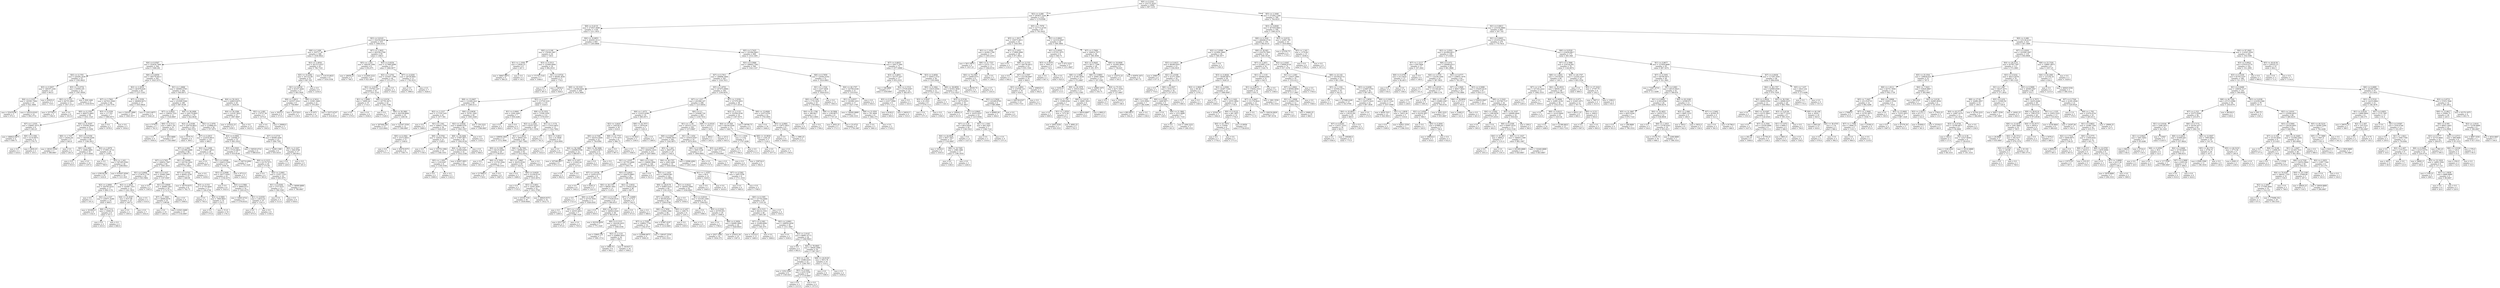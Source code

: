 digraph Tree {
node [shape=box] ;
0 [label="X[0] <= 0.2241\nmse = 332731.8322\nsamples = 2000\nvalue = 997.1235"] ;
1 [label="X[2] <= 4.468\nmse = 283837.3244\nsamples = 1231\nvalue = 1179.6596"] ;
0 -> 1 [labeldistance=2.5, labelangle=45, headlabel="True"] ;
2 [label="X[8] <= 6.4119\nmse = 273937.4089\nsamples = 1144\nvalue = 1211.3033"] ;
1 -> 2 ;
3 [label="X[3] <= 0.6143\nmse = 354358.8229\nsamples = 451\nvalue = 1084.4102"] ;
2 -> 3 ;
4 [label="X[8] <= 2.406\nmse = 350717.36\nsamples = 386\nvalue = 1036.9922"] ;
3 -> 4 ;
5 [label="X[4] <= 6.0567\nmse = 352634.7664\nsamples = 344\nvalue = 1068.282"] ;
4 -> 5 ;
6 [label="X[4] <= 4.1793\nmse = 220295.2439\nsamples = 53\nvalue = 1303.9623"] ;
5 -> 6 ;
7 [label="X[3] <= 0.5657\nmse = 189197.2381\nsamples = 21\nvalue = 903.0"] ;
6 -> 7 ;
8 [label="X[4] <= 2.1231\nmse = 195381.7064\nsamples = 19\nvalue = 922.3684"] ;
7 -> 8 ;
9 [label="mse = 332478.96\nsamples = 5\nvalue = 972.2"] ;
8 -> 9 ;
10 [label="mse = 145214.8163\nsamples = 14\nvalue = 904.5714"] ;
8 -> 10 ;
11 [label="mse = 93025.0\nsamples = 2\nvalue = 719.0"] ;
7 -> 11 ;
12 [label="X[5] <= 13.0752\nmse = 65959.335\nsamples = 32\nvalue = 1567.0938"] ;
6 -> 12 ;
13 [label="X[2] <= 2.1331\nmse = 94735.2893\nsamples = 11\nvalue = 1817.2727"] ;
12 -> 13 ;
14 [label="mse = 257762.0\nsamples = 3\nvalue = 1562.0"] ;
13 -> 14 ;
15 [label="mse = 0.0\nsamples = 8\nvalue = 1913.0"] ;
13 -> 15 ;
16 [label="mse = 928.1406\nsamples = 21\nvalue = 1436.0476"] ;
12 -> 16 ;
17 [label="X[6] <= 0.6056\nmse = 364778.8413\nsamples = 291\nvalue = 1025.3574"] ;
5 -> 17 ;
18 [label="X[2] <= 2.3019\nmse = 461678.828\nsamples = 83\nvalue = 1237.5181"] ;
17 -> 18 ;
19 [label="X[7] <= 3.7843\nmse = 447023.3049\nsamples = 66\nvalue = 1129.7576"] ;
18 -> 19 ;
20 [label="X[0] <= 0.1359\nmse = 408372.4683\nsamples = 59\nvalue = 1031.1525"] ;
19 -> 20 ;
21 [label="X[7] <= 1.2335\nmse = 258941.9375\nsamples = 8\nvalue = 493.25"] ;
20 -> 21 ;
22 [label="mse = 486622.6875\nsamples = 4\nvalue = 609.75"] ;
21 -> 22 ;
23 [label="X[0] <= 0.1061\nmse = 4116.6875\nsamples = 4\nvalue = 376.75"] ;
21 -> 23 ;
24 [label="mse = 0.0\nsamples = 2\nvalue = 418.0"] ;
23 -> 24 ;
25 [label="mse = 4830.25\nsamples = 2\nvalue = 335.5"] ;
23 -> 25 ;
26 [label="X[4] <= 31.9187\nmse = 379306.5629\nsamples = 51\nvalue = 1115.5294"] ;
20 -> 26 ;
27 [label="X[8] <= 1.7107\nmse = 44262.64\nsamples = 5\nvalue = 463.6"] ;
26 -> 27 ;
28 [label="mse = 28163.5556\nsamples = 3\nvalue = 598.6667"] ;
27 -> 28 ;
29 [label="mse = 0.0\nsamples = 2\nvalue = 261.0"] ;
27 -> 29 ;
30 [label="X[3] <= 0.5356\nmse = 364506.0208\nsamples = 46\nvalue = 1186.3913"] ;
26 -> 30 ;
31 [label="X[0] <= 0.1802\nmse = 19082.4691\nsamples = 18\nvalue = 1073.4444"] ;
30 -> 31 ;
32 [label="mse = 0.0\nsamples = 8\nvalue = 919.0"] ;
31 -> 32 ;
33 [label="mse = 0.0\nsamples = 10\nvalue = 1197.0"] ;
31 -> 33 ;
34 [label="X[2] <= 2.0079\nmse = 573091.0714\nsamples = 28\nvalue = 1259.0"] ;
30 -> 34 ;
35 [label="mse = 0.0\nsamples = 2\nvalue = 769.0"] ;
34 -> 35 ;
36 [label="X[5] <= 1.243\nmse = 597285.0592\nsamples = 26\nvalue = 1296.6923"] ;
34 -> 36 ;
37 [label="mse = 436104.96\nsamples = 10\nvalue = 1432.8"] ;
36 -> 37 ;
38 [label="mse = 679207.8594\nsamples = 16\nvalue = 1211.625"] ;
36 -> 38 ;
39 [label="X[3] <= 0.5356\nmse = 117.551\nsamples = 7\nvalue = 1960.8571"] ;
19 -> 39 ;
40 [label="mse = 0.0\nsamples = 2\nvalue = 1978.0"] ;
39 -> 40 ;
41 [label="mse = 0.0\nsamples = 5\nvalue = 1954.0"] ;
39 -> 41 ;
42 [label="X[7] <= 2.5258\nmse = 298464.9273\nsamples = 17\nvalue = 1655.8824"] ;
18 -> 42 ;
43 [label="mse = 234167.2899\nsamples = 13\nvalue = 1845.3077"] ;
42 -> 43 ;
44 [label="mse = 11812.6875\nsamples = 4\nvalue = 1040.25"] ;
42 -> 44 ;
45 [label="X[1] <= 1.0666\nmse = 300983.0765\nsamples = 208\nvalue = 940.6971"] ;
17 -> 45 ;
46 [label="X[7] <= 0.2217\nmse = 253569.5566\nsamples = 188\nvalue = 867.9149"] ;
45 -> 46 ;
47 [label="X[7] <= 0.0832\nmse = 159634.7222\nsamples = 12\nvalue = 1528.6667"] ;
46 -> 47 ;
48 [label="mse = 5776.0\nsamples = 2\nvalue = 761.0"] ;
47 -> 48 ;
49 [label="X[6] <= 0.7112\nmse = 48971.56\nsamples = 10\nvalue = 1682.2"] ;
47 -> 49 ;
50 [label="mse = 0.0\nsamples = 4\nvalue = 1950.0"] ;
49 -> 50 ;
51 [label="mse = 1933.8889\nsamples = 6\nvalue = 1503.6667"] ;
49 -> 51 ;
52 [label="X[4] <= 39.2699\nmse = 228176.8905\nsamples = 176\nvalue = 822.8636"] ;
46 -> 52 ;
53 [label="X[2] <= 2.0189\nmse = 228730.8822\nsamples = 120\nvalue = 946.5333"] ;
52 -> 53 ;
54 [label="mse = 3570.75\nsamples = 4\nvalue = 309.5"] ;
53 -> 54 ;
55 [label="X[7] <= 4.2815\nmse = 222018.9914\nsamples = 116\nvalue = 968.5"] ;
53 -> 55 ;
56 [label="X[7] <= 2.694\nmse = 221084.4086\nsamples = 88\nvalue = 908.4773"] ;
55 -> 56 ;
57 [label="X[7] <= 0.7951\nmse = 169632.7697\nsamples = 60\nvalue = 1065.2833"] ;
56 -> 57 ;
58 [label="X[1] <= 0.9464\nmse = 273676.1736\nsamples = 29\nvalue = 923.5862"] ;
57 -> 58 ;
59 [label="X[2] <= 2.0695\nmse = 244795.6332\nsamples = 17\nvalue = 699.1176"] ;
58 -> 59 ;
60 [label="mse = 0.0\nsamples = 3\nvalue = 191.0"] ;
59 -> 60 ;
61 [label="X[2] <= 2.1327\nmse = 230071.4286\nsamples = 14\nvalue = 808.0"] ;
59 -> 61 ;
62 [label="mse = 321602.0\nsamples = 6\nvalue = 1142.0"] ;
61 -> 62 ;
63 [label="X[6] <= 0.7112\nmse = 15006.25\nsamples = 8\nvalue = 557.5"] ;
61 -> 63 ;
64 [label="mse = 0.0\nsamples = 4\nvalue = 435.0"] ;
63 -> 64 ;
65 [label="mse = 0.0\nsamples = 4\nvalue = 680.0"] ;
63 -> 65 ;
66 [label="X[2] <= 2.3019\nmse = 142087.7431\nsamples = 12\nvalue = 1241.5833"] ;
58 -> 66 ;
67 [label="X[4] <= 31.9187\nmse = 4537.89\nsamples = 10\nvalue = 1407.9"] ;
66 -> 67 ;
68 [label="mse = 0.0\nsamples = 3\nvalue = 1305.0"] ;
67 -> 68 ;
69 [label="mse = 0.0\nsamples = 7\nvalue = 1452.0"] ;
67 -> 69 ;
70 [label="mse = 0.0\nsamples = 2\nvalue = 410.0"] ;
66 -> 70 ;
71 [label="X[0] <= 0.1437\nmse = 35948.1998\nsamples = 31\nvalue = 1197.8387"] ;
57 -> 71 ;
72 [label="mse = 0.0\nsamples = 2\nvalue = 1565.0"] ;
71 -> 72 ;
73 [label="X[1] <= 0.9049\nmse = 28489.1463\nsamples = 29\nvalue = 1172.5172"] ;
71 -> 73 ;
74 [label="X[7] <= 1.3563\nmse = 28084.8576\nsamples = 25\nvalue = 1198.68"] ;
73 -> 74 ;
75 [label="mse = 0.0\nsamples = 10\nvalue = 1265.0"] ;
74 -> 75 ;
76 [label="mse = 41921.0489\nsamples = 15\nvalue = 1154.4667"] ;
74 -> 76 ;
77 [label="mse = 0.0\nsamples = 4\nvalue = 1009.0"] ;
73 -> 77 ;
78 [label="X[1] <= 0.8389\nmse = 165744.3202\nsamples = 28\nvalue = 572.4643"] ;
56 -> 78 ;
79 [label="X[7] <= 4.0742\nmse = 80002.5536\nsamples = 25\nvalue = 466.08"] ;
78 -> 79 ;
80 [label="mse = 19170.9375\nsamples = 8\nvalue = 762.75"] ;
79 -> 80 ;
81 [label="X[3] <= 0.533\nmse = 47720.4844\nsamples = 17\nvalue = 326.4706"] ;
79 -> 81 ;
82 [label="mse = 0.0\nsamples = 3\nvalue = 765.0"] ;
81 -> 82 ;
83 [label="X[3] <= 0.5881\nmse = 7906.9643\nsamples = 14\nvalue = 232.5"] ;
81 -> 83 ;
84 [label="mse = 0.0\nsamples = 4\nvalue = 373.0"] ;
83 -> 84 ;
85 [label="mse = 15.21\nsamples = 10\nvalue = 176.3"] ;
83 -> 85 ;
86 [label="mse = 0.0\nsamples = 3\nvalue = 1459.0"] ;
78 -> 86 ;
87 [label="X[2] <= 2.1008\nmse = 178047.2653\nsamples = 28\nvalue = 1157.1429"] ;
55 -> 87 ;
88 [label="mse = 0.0\nsamples = 3\nvalue = 1997.0"] ;
87 -> 88 ;
89 [label="X[1] <= 0.8506\nmse = 104612.5504\nsamples = 25\nvalue = 1056.36"] ;
87 -> 89 ;
90 [label="X[3] <= 0.5008\nmse = 34577.6302\nsamples = 22\nvalue = 1156.2273"] ;
89 -> 90 ;
91 [label="mse = 0.0\nsamples = 6\nvalue = 1025.0"] ;
90 -> 91 ;
92 [label="X[3] <= 0.5881\nmse = 38664.8711\nsamples = 16\nvalue = 1205.4375"] ;
90 -> 92 ;
93 [label="mse = 33643.4722\nsamples = 6\nvalue = 1378.8333"] ;
92 -> 93 ;
94 [label="X[1] <= 0.8359\nmse = 12814.24\nsamples = 10\nvalue = 1101.4"] ;
92 -> 94 ;
95 [label="mse = 0.0\nsamples = 2\nvalue = 875.0"] ;
94 -> 95 ;
96 [label="mse = 0.0\nsamples = 8\nvalue = 1158.0"] ;
94 -> 96 ;
97 [label="mse = 8712.0\nsamples = 3\nvalue = 324.0"] ;
89 -> 97 ;
98 [label="X[2] <= 2.1979\nmse = 123988.051\nsamples = 56\nvalue = 557.8571"] ;
52 -> 98 ;
99 [label="X[3] <= 0.5993\nmse = 120598.27\nsamples = 33\nvalue = 663.1818"] ;
98 -> 99 ;
100 [label="X[3] <= 0.5505\nmse = 57532.8916\nsamples = 27\nvalue = 610.8148"] ;
99 -> 100 ;
101 [label="mse = 140716.4082\nsamples = 7\nvalue = 716.1429"] ;
100 -> 101 ;
102 [label="X[0] <= 0.1215\nmse = 23176.7475\nsamples = 20\nvalue = 573.95"] ;
100 -> 102 ;
103 [label="mse = 0.0\nsamples = 4\nvalue = 365.0"] ;
102 -> 103 ;
104 [label="X[2] <= 2.0461\nmse = 15327.1523\nsamples = 16\nvalue = 626.1875"] ;
102 -> 104 ;
105 [label="X[1] <= 0.9292\nmse = 3757.6331\nsamples = 13\nvalue = 590.5385"] ;
104 -> 105 ;
106 [label="mse = 0.0\nsamples = 5\nvalue = 513.0"] ;
105 -> 106 ;
107 [label="mse = 0.0\nsamples = 8\nvalue = 639.0"] ;
105 -> 107 ;
108 [label="mse = 36090.8889\nsamples = 3\nvalue = 780.6667"] ;
104 -> 108 ;
109 [label="mse = 336520.4722\nsamples = 6\nvalue = 898.8333"] ;
99 -> 109 ;
110 [label="X[7] <= 0.2719\nmse = 90098.5406\nsamples = 23\nvalue = 406.7391"] ;
98 -> 110 ;
111 [label="mse = 72200.1389\nsamples = 6\nvalue = 853.8333"] ;
110 -> 111 ;
112 [label="X[0] <= 0.1437\nmse = 964.8789\nsamples = 17\nvalue = 248.9412"] ;
110 -> 112 ;
113 [label="mse = 0.0\nsamples = 11\nvalue = 226.0"] ;
112 -> 113 ;
114 [label="mse = 0.0\nsamples = 6\nvalue = 291.0"] ;
112 -> 114 ;
115 [label="X[4] <= 50.2412\nmse = 228810.8275\nsamples = 20\nvalue = 1624.85"] ;
45 -> 115 ;
116 [label="X[4] <= 30.2384\nmse = 114191.5822\nsamples = 15\nvalue = 1807.8667"] ;
115 -> 116 ;
117 [label="mse = 210222.25\nsamples = 2\nvalue = 1059.5"] ;
116 -> 117 ;
118 [label="mse = 0.0\nsamples = 13\nvalue = 1923.0"] ;
116 -> 118 ;
119 [label="X[2] <= 2.082\nmse = 170727.36\nsamples = 5\nvalue = 1075.8"] ;
115 -> 119 ;
120 [label="mse = 0.0\nsamples = 2\nvalue = 1563.0"] ;
119 -> 120 ;
121 [label="mse = 20808.0\nsamples = 3\nvalue = 751.0"] ;
119 -> 121 ;
122 [label="X[2] <= 2.4934\nmse = 261315.6327\nsamples = 42\nvalue = 780.7143"] ;
4 -> 122 ;
123 [label="X[5] <= 10.4362\nmse = 161122.09\nsamples = 33\nvalue = 607.303"] ;
122 -> 123 ;
124 [label="X[1] <= 0.8534\nmse = 83337.2044\nsamples = 27\nvalue = 463.5926"] ;
123 -> 124 ;
125 [label="X[8] <= 3.0812\nmse = 145537.2222\nsamples = 6\nvalue = 758.6667"] ;
124 -> 125 ;
126 [label="mse = 3025.0\nsamples = 4\nvalue = 573.0"] ;
125 -> 126 ;
127 [label="mse = 223729.0\nsamples = 2\nvalue = 1130.0"] ;
125 -> 127 ;
128 [label="X[8] <= 4.5414\nmse = 33581.3469\nsamples = 21\nvalue = 379.2857"] ;
124 -> 128 ;
129 [label="mse = 9.1875\nsamples = 4\nvalue = 211.25"] ;
128 -> 129 ;
130 [label="mse = 33273.6747\nsamples = 17\nvalue = 418.8235"] ;
128 -> 130 ;
131 [label="mse = 0.0\nsamples = 6\nvalue = 1254.0"] ;
123 -> 131 ;
132 [label="mse = 114135.8025\nsamples = 9\nvalue = 1416.5556"] ;
122 -> 132 ;
133 [label="X[7] <= 2.3925\nmse = 283338.2769\nsamples = 65\nvalue = 1366.0"] ;
3 -> 133 ;
134 [label="X[5] <= 1.243\nmse = 169236.1094\nsamples = 8\nvalue = 652.875"] ;
133 -> 134 ;
135 [label="mse = 28056.25\nsamples = 2\nvalue = 746.5"] ;
134 -> 135 ;
136 [label="mse = 212400.2222\nsamples = 6\nvalue = 621.6667"] ;
134 -> 136 ;
137 [label="X[3] <= 0.6254\nmse = 217960.0098\nsamples = 57\nvalue = 1466.0877"] ;
133 -> 137 ;
138 [label="X[2] <= 3.2702\nmse = 235447.1586\nsamples = 44\nvalue = 1372.4773"] ;
137 -> 138 ;
139 [label="X[2] <= 2.0109\nmse = 170758.1207\nsamples = 42\nvalue = 1431.2143"] ;
138 -> 139 ;
140 [label="X[1] <= 1.0908\nmse = 74995.44\nsamples = 10\nvalue = 1714.4"] ;
139 -> 140 ;
141 [label="mse = 0.0\nsamples = 4\nvalue = 1379.0"] ;
140 -> 141 ;
142 [label="mse = 0.0\nsamples = 6\nvalue = 1938.0"] ;
140 -> 142 ;
143 [label="X[6] <= 0.0154\nmse = 167791.8271\nsamples = 32\nvalue = 1342.7188"] ;
139 -> 143 ;
144 [label="mse = 0.0\nsamples = 7\nvalue = 1529.0"] ;
143 -> 144 ;
145 [label="X[4] <= 50.3881\nmse = 202336.8064\nsamples = 25\nvalue = 1290.56"] ;
143 -> 145 ;
146 [label="mse = 267448.284\nsamples = 13\nvalue = 1225.8462"] ;
145 -> 146 ;
147 [label="mse = 122347.5556\nsamples = 12\nvalue = 1360.6667"] ;
145 -> 147 ;
148 [label="mse = 0.0\nsamples = 2\nvalue = 139.0"] ;
138 -> 148 ;
149 [label="X[7] <= 4.4204\nmse = 28728.9941\nsamples = 13\nvalue = 1782.9231"] ;
137 -> 149 ;
150 [label="mse = 0.0\nsamples = 6\nvalue = 1966.0"] ;
149 -> 150 ;
151 [label="mse = 0.0\nsamples = 7\nvalue = 1626.0"] ;
149 -> 151 ;
152 [label="X[4] <= 10.8853\nmse = 204301.0112\nsamples = 693\nvalue = 1293.8846"] ;
2 -> 152 ;
153 [label="X[0] <= 0.168\nmse = 178546.1667\nsamples = 24\nvalue = 729.0"] ;
152 -> 153 ;
154 [label="X[1] <= 1.1936\nmse = 53826.25\nsamples = 6\nvalue = 267.5"] ;
153 -> 154 ;
155 [label="mse = 39847.6875\nsamples = 4\nvalue = 384.25"] ;
154 -> 155 ;
156 [label="mse = 0.0\nsamples = 2\nvalue = 34.0"] ;
154 -> 156 ;
157 [label="X[3] <= 0.5513\nmse = 125460.6944\nsamples = 18\nvalue = 882.8333"] ;
153 -> 157 ;
158 [label="mse = 171743.7143\nsamples = 7\nvalue = 1046.0"] ;
157 -> 158 ;
159 [label="X[1] <= 0.9724\nmse = 68284.3636\nsamples = 11\nvalue = 779.0"] ;
157 -> 159 ;
160 [label="mse = 0.0\nsamples = 3\nvalue = 387.0"] ;
159 -> 160 ;
161 [label="mse = 14658.0\nsamples = 8\nvalue = 926.0"] ;
159 -> 161 ;
162 [label="X[5] <= 5.7425\nmse = 193366.9463\nsamples = 669\nvalue = 1314.1495"] ;
152 -> 162 ;
163 [label="X[3] <= 0.5996\nmse = 188643.7562\nsamples = 596\nvalue = 1343.1107"] ;
162 -> 163 ;
164 [label="X[7] <= 0.7911\nmse = 186898.3064\nsamples = 545\nvalue = 1316.7615"] ;
163 -> 164 ;
165 [label="X[8] <= 19.3161\nmse = 138366.6442\nsamples = 209\nvalue = 1414.3684"] ;
164 -> 165 ;
166 [label="X[8] <= 15.0407\nmse = 131408.2421\nsamples = 90\nvalue = 1269.4111"] ;
165 -> 166 ;
167 [label="X[2] <= 2.1227\nmse = 117139.1243\nsamples = 41\nvalue = 1477.561"] ;
166 -> 167 ;
168 [label="mse = 0.0\nsamples = 5\nvalue = 1889.0"] ;
167 -> 168 ;
169 [label="X[1] <= 1.041\nmse = 106631.5764\nsamples = 36\nvalue = 1420.4167"] ;
167 -> 169 ;
170 [label="X[0] <= 0.1842\nmse = 25572.6933\nsamples = 15\nvalue = 1549.8"] ;
169 -> 170 ;
171 [label="mse = 0.0\nsamples = 7\nvalue = 1511.0"] ;
170 -> 171 ;
172 [label="mse = 45478.9375\nsamples = 8\nvalue = 1583.75"] ;
170 -> 172 ;
173 [label="X[8] <= 9.5762\nmse = 144032.7619\nsamples = 21\nvalue = 1328.0"] ;
169 -> 173 ;
174 [label="mse = 0.0\nsamples = 2\nvalue = 1156.0"] ;
173 -> 174 ;
175 [label="mse = 155752.1994\nsamples = 19\nvalue = 1346.1053"] ;
173 -> 175 ;
176 [label="X[6] <= 0.9638\nmse = 76761.1645\nsamples = 49\nvalue = 1095.2449"] ;
166 -> 176 ;
177 [label="X[2] <= 3.0454\nmse = 64980.6791\nsamples = 46\nvalue = 1063.1957"] ;
176 -> 177 ;
178 [label="X[8] <= 18.2484\nmse = 57697.8871\nsamples = 38\nvalue = 1002.8158"] ;
177 -> 178 ;
179 [label="X[4] <= 26.1707\nmse = 63040.8584\nsamples = 32\nvalue = 1032.2188"] ;
178 -> 179 ;
180 [label="X[5] <= 1.1951\nmse = 1318.0247\nsamples = 9\nvalue = 1109.5556"] ;
179 -> 180 ;
181 [label="mse = 0.0\nsamples = 4\nvalue = 1069.0"] ;
180 -> 181 ;
182 [label="mse = 4.0\nsamples = 5\nvalue = 1142.0"] ;
180 -> 182 ;
183 [label="mse = 83937.0851\nsamples = 23\nvalue = 1001.9565"] ;
179 -> 183 ;
184 [label="mse = 0.0\nsamples = 6\nvalue = 846.0"] ;
178 -> 184 ;
185 [label="mse = 0.0\nsamples = 8\nvalue = 1350.0"] ;
177 -> 185 ;
186 [label="mse = 150.2222\nsamples = 3\nvalue = 1586.6667"] ;
176 -> 186 ;
187 [label="X[2] <= 2.1277\nmse = 115718.3193\nsamples = 119\nvalue = 1524.0"] ;
165 -> 187 ;
188 [label="X[1] <= 0.9061\nmse = 2304.2449\nsamples = 7\nvalue = 659.4286"] ;
187 -> 188 ;
189 [label="mse = 0.0\nsamples = 3\nvalue = 604.0"] ;
188 -> 189 ;
190 [label="mse = 0.0\nsamples = 4\nvalue = 701.0"] ;
188 -> 190 ;
191 [label="X[8] <= 25.3551\nmse = 73169.1059\nsamples = 112\nvalue = 1578.0357"] ;
187 -> 191 ;
192 [label="X[2] <= 2.1442\nmse = 65557.8227\nsamples = 99\nvalue = 1611.5556"] ;
191 -> 192 ;
193 [label="mse = 108956.3905\nsamples = 13\nvalue = 1372.3846"] ;
192 -> 193 ;
194 [label="X[1] <= 1.0615\nmse = 49043.555\nsamples = 86\nvalue = 1647.7093"] ;
192 -> 194 ;
195 [label="X[0] <= 0.1308\nmse = 84125.8264\nsamples = 24\nvalue = 1738.9167"] ;
194 -> 195 ;
196 [label="mse = 0.0\nsamples = 7\nvalue = 1811.0"] ;
195 -> 196 ;
197 [label="X[6] <= 0.7659\nmse = 115745.3564\nsamples = 17\nvalue = 1709.2353"] ;
195 -> 197 ;
198 [label="mse = 217800.0\nsamples = 9\nvalue = 1729.0"] ;
197 -> 198 ;
199 [label="mse = 0.0\nsamples = 8\nvalue = 1687.0"] ;
197 -> 199 ;
200 [label="X[4] <= 59.7001\nmse = 30996.6277\nsamples = 62\nvalue = 1612.4032"] ;
194 -> 200 ;
201 [label="X[1] <= 1.0847\nmse = 30252.0339\nsamples = 59\nvalue = 1623.0"] ;
200 -> 201 ;
202 [label="mse = 0.0\nsamples = 5\nvalue = 1489.0"] ;
201 -> 202 ;
203 [label="X[6] <= 0.6429\nmse = 31236.6118\nsamples = 54\nvalue = 1635.4074"] ;
201 -> 203 ;
204 [label="mse = 0.0\nsamples = 2\nvalue = 1735.0"] ;
203 -> 204 ;
205 [label="X[3] <= 0.4851\nmse = 32041.8595\nsamples = 52\nvalue = 1631.5769"] ;
203 -> 205 ;
206 [label="mse = 25334.7191\nsamples = 36\nvalue = 1639.9444"] ;
205 -> 206 ;
207 [label="mse = 46620.9375\nsamples = 16\nvalue = 1612.75"] ;
205 -> 207 ;
208 [label="mse = 0.0\nsamples = 3\nvalue = 1404.0"] ;
200 -> 208 ;
209 [label="X[1] <= 1.1174\nmse = 57414.4852\nsamples = 13\nvalue = 1322.7692"] ;
191 -> 209 ;
210 [label="mse = 0.0\nsamples = 2\nvalue = 761.0"] ;
209 -> 210 ;
211 [label="X[3] <= 0.4612\nmse = 41.9008\nsamples = 11\nvalue = 1424.9091"] ;
209 -> 211 ;
212 [label="mse = 0.0\nsamples = 5\nvalue = 1432.0"] ;
211 -> 212 ;
213 [label="mse = 0.0\nsamples = 6\nvalue = 1419.0"] ;
211 -> 213 ;
214 [label="X[5] <= 2.8701\nmse = 207473.8906\nsamples = 336\nvalue = 1256.0476"] ;
164 -> 214 ;
215 [label="X[7] <= 1.017\nmse = 203369.197\nsamples = 298\nvalue = 1215.8054"] ;
214 -> 215 ;
216 [label="X[6] <= 1.4373\nmse = 153223.9396\nsamples = 35\nvalue = 885.6571"] ;
215 -> 216 ;
217 [label="X[2] <= 3.0432\nmse = 144539.4\nsamples = 30\nvalue = 818.0"] ;
216 -> 217 ;
218 [label="X[6] <= 0.7346\nmse = 182553.0496\nsamples = 22\nvalue = 756.6364"] ;
217 -> 218 ;
219 [label="X[4] <= 56.3488\nmse = 230089.9796\nsamples = 14\nvalue = 888.8571"] ;
218 -> 219 ;
220 [label="mse = 167246.9877\nsamples = 9\nvalue = 675.1111"] ;
219 -> 220 ;
221 [label="X[0] <= 0.1457\nmse = 112943.04\nsamples = 5\nvalue = 1273.6"] ;
219 -> 221 ;
222 [label="mse = 0.0\nsamples = 2\nvalue = 862.0"] ;
221 -> 222 ;
223 [label="mse = 0.0\nsamples = 3\nvalue = 1548.0"] ;
221 -> 223 ;
224 [label="X[4] <= 56.3488\nmse = 15229.6875\nsamples = 8\nvalue = 525.25"] ;
218 -> 224 ;
225 [label="mse = 0.0\nsamples = 2\nvalue = 739.0"] ;
224 -> 225 ;
226 [label="mse = 0.0\nsamples = 6\nvalue = 454.0"] ;
224 -> 226 ;
227 [label="X[8] <= 21.7757\nmse = 1170.1875\nsamples = 8\nvalue = 986.75"] ;
217 -> 227 ;
228 [label="mse = 0.0\nsamples = 6\nvalue = 967.0"] ;
227 -> 228 ;
229 [label="mse = 0.0\nsamples = 2\nvalue = 1046.0"] ;
227 -> 229 ;
230 [label="X[8] <= 24.7073\nmse = 13076.64\nsamples = 5\nvalue = 1291.6"] ;
216 -> 230 ;
231 [label="mse = 15138.0\nsamples = 3\nvalue = 1240.0"] ;
230 -> 231 ;
232 [label="mse = 0.0\nsamples = 2\nvalue = 1369.0"] ;
230 -> 232 ;
233 [label="X[0] <= 0.2\nmse = 193606.724\nsamples = 263\nvalue = 1259.7414"] ;
215 -> 233 ;
234 [label="X[1] <= 1.136\nmse = 183315.1333\nsamples = 259\nvalue = 1273.8687"] ;
233 -> 234 ;
235 [label="X[6] <= 0.9447\nmse = 176090.0915\nsamples = 240\nvalue = 1242.4875"] ;
234 -> 235 ;
236 [label="X[3] <= 0.5016\nmse = 180452.1033\nsamples = 215\nvalue = 1207.6605"] ;
235 -> 236 ;
237 [label="X[1] <= 1.0197\nmse = 167793.2698\nsamples = 67\nvalue = 1003.791"] ;
236 -> 237 ;
238 [label="X[7] <= 3.0158\nmse = 12450.4375\nsamples = 8\nvalue = 1401.75"] ;
237 -> 238 ;
239 [label="mse = 0.0\nsamples = 6\nvalue = 1462.0"] ;
238 -> 239 ;
240 [label="mse = 6241.0\nsamples = 2\nvalue = 1221.0"] ;
238 -> 240 ;
241 [label="X[3] <= 0.4925\nmse = 164470.8865\nsamples = 59\nvalue = 949.8305"] ;
237 -> 241 ;
242 [label="X[4] <= 26.1707\nmse = 99426.7692\nsamples = 13\nvalue = 1135.0"] ;
241 -> 242 ;
243 [label="mse = 0.0\nsamples = 2\nvalue = 1721.0"] ;
242 -> 243 ;
244 [label="X[6] <= 0.363\nmse = 43716.7934\nsamples = 11\nvalue = 1028.4545"] ;
242 -> 244 ;
245 [label="mse = 0.0\nsamples = 4\nvalue = 1260.0"] ;
244 -> 245 ;
246 [label="X[1] <= 1.1034\nmse = 20555.2653\nsamples = 7\nvalue = 896.1429"] ;
244 -> 246 ;
247 [label="mse = 8317.44\nsamples = 5\nvalue = 972.6"] ;
246 -> 247 ;
248 [label="mse = 0.0\nsamples = 2\nvalue = 705.0"] ;
246 -> 248 ;
249 [label="X[2] <= 3.0432\nmse = 170424.4239\nsamples = 46\nvalue = 897.5"] ;
241 -> 249 ;
250 [label="X[0] <= 0.1102\nmse = 173529.0518\nsamples = 41\nvalue = 940.8537"] ;
249 -> 250 ;
251 [label="mse = 0.0\nsamples = 3\nvalue = 650.0"] ;
250 -> 251 ;
252 [label="X[4] <= 26.1707\nmse = 180022.8345\nsamples = 38\nvalue = 963.8158"] ;
250 -> 252 ;
253 [label="mse = 82334.6939\nsamples = 7\nvalue = 775.1429"] ;
252 -> 253 ;
254 [label="X[0] <= 0.1315\nmse = 192228.2435\nsamples = 31\nvalue = 1006.4194"] ;
252 -> 254 ;
255 [label="mse = 55805.102\nsamples = 7\nvalue = 1081.5714"] ;
254 -> 255 ;
256 [label="X[2] <= 2.1133\nmse = 229890.5833\nsamples = 24\nvalue = 984.5"] ;
254 -> 256 ;
257 [label="mse = 3996.75\nsamples = 8\nvalue = 944.5"] ;
256 -> 257 ;
258 [label="mse = 341637.5\nsamples = 16\nvalue = 1004.5"] ;
256 -> 258 ;
259 [label="X[7] <= 3.6089\nmse = 3174.0\nsamples = 5\nvalue = 542.0"] ;
249 -> 259 ;
260 [label="mse = 0.0\nsamples = 2\nvalue = 473.0"] ;
259 -> 260 ;
261 [label="mse = 0.0\nsamples = 3\nvalue = 588.0"] ;
259 -> 261 ;
262 [label="X[0] <= 0.1162\nmse = 158849.3694\nsamples = 148\nvalue = 1299.9527"] ;
236 -> 262 ;
263 [label="mse = 0.0\nsamples = 6\nvalue = 521.0"] ;
262 -> 263 ;
264 [label="X[5] <= 1.1425\nmse = 138839.961\nsamples = 142\nvalue = 1332.8662"] ;
262 -> 264 ;
265 [label="X[8] <= 28.6179\nmse = 93805.0322\nsamples = 60\nvalue = 1191.0333"] ;
264 -> 265 ;
266 [label="X[7] <= 4.4554\nmse = 99109.9324\nsamples = 56\nvalue = 1200.6786"] ;
265 -> 266 ;
267 [label="X[6] <= 0.7659\nmse = 115094.1094\nsamples = 48\nvalue = 1193.875"] ;
266 -> 267 ;
268 [label="X[7] <= 2.7258\nmse = 139602.7756\nsamples = 19\nvalue = 1162.4737"] ;
267 -> 268 ;
269 [label="mse = 223996.6875\nsamples = 4\nvalue = 1009.25"] ;
268 -> 269 ;
270 [label="mse = 109167.5556\nsamples = 15\nvalue = 1203.3333"] ;
268 -> 270 ;
271 [label="mse = 97967.4197\nsamples = 29\nvalue = 1214.4483"] ;
267 -> 271 ;
272 [label="X[0] <= 0.1457\nmse = 1260.75\nsamples = 8\nvalue = 1241.5"] ;
266 -> 272 ;
273 [label="mse = 0.0\nsamples = 2\nvalue = 1303.0"] ;
272 -> 273 ;
274 [label="mse = 0.0\nsamples = 6\nvalue = 1221.0"] ;
272 -> 274 ;
275 [label="mse = 0.0\nsamples = 4\nvalue = 1056.0"] ;
265 -> 275 ;
276 [label="X[1] <= 0.9222\nmse = 146302.5944\nsamples = 82\nvalue = 1436.6463"] ;
264 -> 276 ;
277 [label="X[1] <= 0.8319\nmse = 103185.1094\nsamples = 32\nvalue = 1594.625"] ;
276 -> 277 ;
278 [label="mse = 0.0\nsamples = 3\nvalue = 1098.0"] ;
277 -> 278 ;
279 [label="X[3] <= 0.5242\nmse = 85705.931\nsamples = 29\nvalue = 1646.0"] ;
277 -> 279 ;
280 [label="mse = 0.0\nsamples = 3\nvalue = 1796.0"] ;
279 -> 280 ;
281 [label="X[6] <= 0.3958\nmse = 92699.3669\nsamples = 26\nvalue = 1628.6923"] ;
279 -> 281 ;
282 [label="mse = 2027.1094\nsamples = 16\nvalue = 1654.375"] ;
281 -> 282 ;
283 [label="mse = 235031.04\nsamples = 10\nvalue = 1587.6"] ;
281 -> 283 ;
284 [label="X[0] <= 0.1595\nmse = 147702.6484\nsamples = 50\nvalue = 1335.54"] ;
276 -> 284 ;
285 [label="X[8] <= 9.1515\nmse = 99214.1555\nsamples = 46\nvalue = 1405.587"] ;
284 -> 285 ;
286 [label="X[7] <= 4.1061\nmse = 33289.6094\nsamples = 16\nvalue = 1581.875"] ;
285 -> 286 ;
287 [label="mse = 15210.0\nsamples = 11\nvalue = 1480.0"] ;
286 -> 287 ;
288 [label="mse = 0.0\nsamples = 5\nvalue = 1806.0"] ;
286 -> 288 ;
289 [label="X[2] <= 2.0083\nmse = 108959.4456\nsamples = 30\nvalue = 1311.5667"] ;
285 -> 289 ;
290 [label="mse = 0.0\nsamples = 2\nvalue = 1936.0"] ;
289 -> 290 ;
291 [label="X[2] <= 2.0147\nmse = 86901.6773\nsamples = 28\nvalue = 1266.9643"] ;
289 -> 291 ;
292 [label="mse = 0.0\nsamples = 4\nvalue = 665.0"] ;
291 -> 292 ;
293 [label="X[4] <= 78.0845\nmse = 30926.2066\nsamples = 24\nvalue = 1367.2917"] ;
291 -> 293 ;
294 [label="X[2] <= 2.134\nmse = 15086.0255\nsamples = 14\nvalue = 1248.7857"] ;
293 -> 294 ;
295 [label="mse = 1252.2344\nsamples = 8\nvalue = 1345.625"] ;
294 -> 295 ;
296 [label="X[3] <= 0.5242\nmse = 4355.5556\nsamples = 6\nvalue = 1119.6667"] ;
294 -> 296 ;
297 [label="mse = 0.0\nsamples = 2\nvalue = 1213.0"] ;
296 -> 297 ;
298 [label="mse = 0.0\nsamples = 4\nvalue = 1073.0"] ;
296 -> 298 ;
299 [label="X[8] <= 24.9129\nmse = 5915.76\nsamples = 10\nvalue = 1533.2"] ;
293 -> 299 ;
300 [label="mse = 0.0\nsamples = 6\nvalue = 1596.0"] ;
299 -> 300 ;
301 [label="mse = 0.0\nsamples = 4\nvalue = 1439.0"] ;
299 -> 301 ;
302 [label="mse = 0.0\nsamples = 4\nvalue = 530.0"] ;
284 -> 302 ;
303 [label="X[5] <= 1.243\nmse = 38437.92\nsamples = 25\nvalue = 1542.0"] ;
235 -> 303 ;
304 [label="X[4] <= 26.1707\nmse = 2442.2469\nsamples = 18\nvalue = 1650.4444"] ;
303 -> 304 ;
305 [label="X[1] <= 1.1034\nmse = 80.0\nsamples = 12\nvalue = 1620.0"] ;
304 -> 305 ;
306 [label="mse = 0.0\nsamples = 2\nvalue = 1640.0"] ;
305 -> 306 ;
307 [label="mse = 0.0\nsamples = 10\nvalue = 1616.0"] ;
305 -> 307 ;
308 [label="X[7] <= 4.5362\nmse = 1605.5556\nsamples = 6\nvalue = 1711.3333"] ;
304 -> 308 ;
309 [label="mse = 0.0\nsamples = 4\nvalue = 1683.0"] ;
308 -> 309 ;
310 [label="mse = 0.0\nsamples = 2\nvalue = 1768.0"] ;
308 -> 310 ;
311 [label="mse = 22996.4082\nsamples = 7\nvalue = 1263.1429"] ;
303 -> 311 ;
312 [label="X[1] <= 1.1454\nmse = 105010.9307\nsamples = 19\nvalue = 1670.2632"] ;
234 -> 312 ;
313 [label="X[0] <= 0.1286\nmse = 3945.5148\nsamples = 13\nvalue = 1804.8462"] ;
312 -> 313 ;
314 [label="mse = 0.0\nsamples = 6\nvalue = 1737.0"] ;
313 -> 314 ;
315 [label="mse = 0.0\nsamples = 7\nvalue = 1863.0"] ;
313 -> 315 ;
316 [label="X[3] <= 0.4653\nmse = 199713.5556\nsamples = 6\nvalue = 1378.6667"] ;
312 -> 316 ;
317 [label="mse = 0.0\nsamples = 4\nvalue = 1587.0"] ;
316 -> 317 ;
318 [label="mse = 338724.0\nsamples = 2\nvalue = 962.0"] ;
316 -> 318 ;
319 [label="X[8] <= 12.9316\nmse = 10312.5\nsamples = 4\nvalue = 345.0"] ;
233 -> 319 ;
320 [label="mse = 400.0\nsamples = 2\nvalue = 245.0"] ;
319 -> 320 ;
321 [label="mse = 225.0\nsamples = 2\nvalue = 445.0"] ;
319 -> 321 ;
322 [label="X[7] <= 3.5256\nmse = 127370.2853\nsamples = 38\nvalue = 1571.6316"] ;
214 -> 322 ;
323 [label="X[2] <= 2.1133\nmse = 152594.9336\nsamples = 16\nvalue = 1307.9375"] ;
322 -> 323 ;
324 [label="X[4] <= 37.926\nmse = 84336.0208\nsamples = 12\nvalue = 1462.75"] ;
323 -> 324 ;
325 [label="X[1] <= 1.1034\nmse = 5.102\nsamples = 7\nvalue = 1707.4286"] ;
324 -> 325 ;
326 [label="mse = 0.0\nsamples = 5\nvalue = 1706.0"] ;
325 -> 326 ;
327 [label="mse = 0.0\nsamples = 2\nvalue = 1711.0"] ;
325 -> 327 ;
328 [label="X[8] <= 10.9836\nmse = 1244.16\nsamples = 5\nvalue = 1120.2"] ;
324 -> 328 ;
329 [label="mse = 0.0\nsamples = 2\nvalue = 1077.0"] ;
328 -> 329 ;
330 [label="mse = 0.0\nsamples = 3\nvalue = 1149.0"] ;
328 -> 330 ;
331 [label="mse = 69768.75\nsamples = 4\nvalue = 843.5"] ;
323 -> 331 ;
332 [label="X[8] <= 15.6009\nmse = 21675.8781\nsamples = 22\nvalue = 1763.4091"] ;
322 -> 332 ;
333 [label="mse = 0.0\nsamples = 16\nvalue = 1844.0"] ;
332 -> 333 ;
334 [label="X[5] <= 4.9081\nmse = 15972.5833\nsamples = 6\nvalue = 1548.5"] ;
332 -> 334 ;
335 [label="mse = 0.0\nsamples = 4\nvalue = 1636.0"] ;
334 -> 335 ;
336 [label="mse = 1980.25\nsamples = 2\nvalue = 1373.5"] ;
334 -> 336 ;
337 [label="X[6] <= 0.7659\nmse = 120592.0192\nsamples = 51\nvalue = 1624.6863"] ;
163 -> 337 ;
338 [label="X[1] <= 1.1524\nmse = 4257.0456\nsamples = 30\nvalue = 1828.4333"] ;
337 -> 338 ;
339 [label="X[0] <= 0.1199\nmse = 1774.3435\nsamples = 19\nvalue = 1785.8421"] ;
338 -> 339 ;
340 [label="X[4] <= 61.1796\nmse = 388.9917\nsamples = 11\nvalue = 1813.9091"] ;
339 -> 340 ;
341 [label="mse = 0.0\nsamples = 4\nvalue = 1840.0"] ;
340 -> 341 ;
342 [label="mse = 0.0\nsamples = 7\nvalue = 1799.0"] ;
340 -> 342 ;
343 [label="X[8] <= 18.5894\nmse = 1106.6875\nsamples = 8\nvalue = 1747.25"] ;
339 -> 343 ;
344 [label="mse = 2652.25\nsamples = 2\nvalue = 1711.5"] ;
343 -> 344 ;
345 [label="mse = 23.4722\nsamples = 6\nvalue = 1759.1667"] ;
343 -> 345 ;
346 [label="mse = 0.0\nsamples = 11\nvalue = 1902.0"] ;
338 -> 346 ;
347 [label="X[4] <= 26.1707\nmse = 142760.6168\nsamples = 21\nvalue = 1333.619"] ;
337 -> 347 ;
348 [label="X[1] <= 0.8557\nmse = 130398.1453\nsamples = 17\nvalue = 1427.1765"] ;
347 -> 348 ;
349 [label="mse = 136282.8889\nsamples = 9\nvalue = 1200.3333"] ;
348 -> 349 ;
350 [label="X[8] <= 21.0501\nmse = 761.4844\nsamples = 8\nvalue = 1682.375"] ;
348 -> 350 ;
351 [label="mse = 0.0\nsamples = 5\nvalue = 1661.0"] ;
350 -> 351 ;
352 [label="mse = 0.0\nsamples = 3\nvalue = 1718.0"] ;
350 -> 352 ;
353 [label="mse = 0.0\nsamples = 4\nvalue = 936.0"] ;
347 -> 353 ;
354 [label="X[7] <= 0.6625\nmse = 169171.964\nsamples = 73\nvalue = 1077.6986"] ;
162 -> 354 ;
355 [label="X[3] <= 0.4851\nmse = 161371.827\nsamples = 17\nvalue = 655.2353"] ;
354 -> 355 ;
356 [label="mse = 186.8889\nsamples = 3\nvalue = 1459.6667"] ;
355 -> 356 ;
357 [label="X[2] <= 2.1514\nmse = 27530.8367\nsamples = 14\nvalue = 482.8571"] ;
355 -> 357 ;
358 [label="X[3] <= 0.5223\nmse = 21017.2099\nsamples = 9\nvalue = 571.1111"] ;
357 -> 358 ;
359 [label="mse = 8100.0\nsamples = 5\nvalue = 600.0"] ;
358 -> 359 ;
360 [label="mse = 34816.5\nsamples = 4\nvalue = 535.0"] ;
358 -> 360 ;
361 [label="mse = 0.0\nsamples = 5\nvalue = 324.0"] ;
357 -> 361 ;
362 [label="X[3] <= 0.4658\nmse = 100912.3721\nsamples = 56\nvalue = 1205.9464"] ;
354 -> 362 ;
363 [label="X[0] <= 0.1842\nmse = 10433.0556\nsamples = 12\nvalue = 1517.3333"] ;
362 -> 363 ;
364 [label="X[3] <= 0.4247\nmse = 91.4321\nsamples = 9\nvalue = 1576.1111"] ;
363 -> 364 ;
365 [label="mse = 0.0\nsamples = 7\nvalue = 1571.0"] ;
364 -> 365 ;
366 [label="mse = 0.0\nsamples = 2\nvalue = 1594.0"] ;
364 -> 366 ;
367 [label="mse = 0.0\nsamples = 3\nvalue = 1341.0"] ;
363 -> 367 ;
368 [label="X[8] <= 38.8959\nmse = 91932.3858\nsamples = 44\nvalue = 1121.0227"] ;
362 -> 368 ;
369 [label="X[3] <= 0.5156\nmse = 39772.9355\nsamples = 35\nvalue = 1181.4857"] ;
368 -> 369 ;
370 [label="mse = 184041.0\nsamples = 2\nvalue = 613.0"] ;
369 -> 370 ;
371 [label="X[1] <= 0.9845\nmse = 10255.9357\nsamples = 33\nvalue = 1215.9394"] ;
369 -> 371 ;
372 [label="X[7] <= 4.39\nmse = 6814.6938\nsamples = 26\nvalue = 1180.1923"] ;
371 -> 372 ;
373 [label="X[4] <= 24.0854\nmse = 9027.1822\nsamples = 15\nvalue = 1145.8667"] ;
372 -> 373 ;
374 [label="mse = 14104.0\nsamples = 4\nvalue = 1035.0"] ;
373 -> 374 ;
375 [label="X[8] <= 19.7265\nmse = 1086.1488\nsamples = 11\nvalue = 1186.1818"] ;
373 -> 375 ;
376 [label="mse = 0.0\nsamples = 8\nvalue = 1166.0"] ;
375 -> 376 ;
377 [label="mse = 0.0\nsamples = 3\nvalue = 1240.0"] ;
375 -> 377 ;
378 [label="mse = 0.0\nsamples = 11\nvalue = 1227.0"] ;
372 -> 378 ;
379 [label="X[1] <= 1.1041\nmse = 662.2041\nsamples = 7\nvalue = 1348.7143"] ;
371 -> 379 ;
380 [label="mse = 0.0\nsamples = 3\nvalue = 1319.0"] ;
379 -> 380 ;
381 [label="mse = 0.0\nsamples = 4\nvalue = 1371.0"] ;
379 -> 381 ;
382 [label="X[3] <= 0.5926\nmse = 225269.8765\nsamples = 9\nvalue = 885.8889"] ;
368 -> 382 ;
383 [label="mse = 60995.04\nsamples = 5\nvalue = 494.6"] ;
382 -> 383 ;
384 [label="mse = 0.0\nsamples = 4\nvalue = 1375.0"] ;
382 -> 384 ;
385 [label="X[5] <= 1.7079\nmse = 227712.4759\nsamples = 87\nvalue = 763.5632"] ;
1 -> 385 ;
386 [label="X[5] <= 1.3013\nmse = 159573.0611\nsamples = 43\nvalue = 1043.093"] ;
385 -> 386 ;
387 [label="X[1] <= 1.1034\nmse = 24364.1799\nsamples = 17\nvalue = 1305.2353"] ;
386 -> 387 ;
388 [label="mse = 5611.6875\nsamples = 4\nvalue = 1437.25"] ;
387 -> 388 ;
389 [label="X[8] <= 21.7757\nmse = 23121.7751\nsamples = 13\nvalue = 1264.6154"] ;
387 -> 389 ;
390 [label="X[4] <= 74.2567\nmse = 22608.4375\nsamples = 8\nvalue = 1188.75"] ;
389 -> 390 ;
391 [label="mse = 39330.75\nsamples = 4\nvalue = 1134.5"] ;
390 -> 391 ;
392 [label="mse = 0.0\nsamples = 4\nvalue = 1243.0"] ;
390 -> 392 ;
393 [label="mse = 0.0\nsamples = 5\nvalue = 1386.0"] ;
389 -> 393 ;
394 [label="X[7] <= 2.1053\nmse = 173669.2899\nsamples = 26\nvalue = 871.6923"] ;
386 -> 394 ;
395 [label="mse = 0.0\nsamples = 3\nvalue = 1152.0"] ;
394 -> 395 ;
396 [label="X[8] <= 12.533\nmse = 184736.4612\nsamples = 23\nvalue = 835.1304"] ;
394 -> 396 ;
397 [label="mse = 0.0\nsamples = 5\nvalue = 940.0"] ;
396 -> 397 ;
398 [label="X[7] <= 4.3597\nmse = 232148.6667\nsamples = 18\nvalue = 806.0"] ;
396 -> 398 ;
399 [label="X[3] <= 0.4802\nmse = 219748.125\nsamples = 16\nvalue = 824.0"] ;
398 -> 399 ;
400 [label="mse = 249728.6327\nsamples = 14\nvalue = 810.7143"] ;
399 -> 400 ;
401 [label="mse = 0.0\nsamples = 2\nvalue = 917.0"] ;
399 -> 401 ;
402 [label="mse = 308025.0\nsamples = 2\nvalue = 662.0"] ;
398 -> 402 ;
403 [label="X[1] <= 0.8843\nmse = 143316.6007\nsamples = 44\nvalue = 490.3864"] ;
385 -> 403 ;
404 [label="X[1] <= 0.8503\nmse = 87552.1875\nsamples = 8\nvalue = 940.75"] ;
403 -> 404 ;
405 [label="X[3] <= 0.5478\nmse = 7604.16\nsamples = 5\nvalue = 718.2"] ;
404 -> 405 ;
406 [label="mse = 0.0\nsamples = 3\nvalue = 647.0"] ;
405 -> 406 ;
407 [label="mse = 0.0\nsamples = 2\nvalue = 825.0"] ;
405 -> 407 ;
408 [label="mse = 672.2222\nsamples = 3\nvalue = 1311.6667"] ;
404 -> 408 ;
409 [label="X[7] <= 3.7906\nmse = 100619.7677\nsamples = 36\nvalue = 390.3056"] ;
403 -> 409 ;
410 [label="X[2] <= 6.8445\nmse = 39111.7296\nsamples = 28\nvalue = 291.3571"] ;
409 -> 410 ;
411 [label="X[8] <= 3.3084\nmse = 41381.9556\nsamples = 15\nvalue = 372.6667"] ;
410 -> 411 ;
412 [label="mse = 5256.25\nsamples = 2\nvalue = 113.5"] ;
411 -> 412 ;
413 [label="X[8] <= 34.1978\nmse = 35016.5562\nsamples = 13\nvalue = 412.5385"] ;
411 -> 413 ;
414 [label="X[5] <= 11.759\nmse = 15599.9184\nsamples = 7\nvalue = 537.7143"] ;
413 -> 414 ;
415 [label="mse = 0.0\nsamples = 2\nvalue = 699.0"] ;
414 -> 415 ;
416 [label="X[1] <= 1.0554\nmse = 7272.56\nsamples = 5\nvalue = 473.2"] ;
414 -> 416 ;
417 [label="mse = 2005.5556\nsamples = 3\nvalue = 420.3333"] ;
416 -> 417 ;
418 [label="mse = 4692.25\nsamples = 2\nvalue = 552.5"] ;
416 -> 418 ;
419 [label="X[6] <= 2.4119\nmse = 18061.5833\nsamples = 6\nvalue = 266.5"] ;
413 -> 419 ;
420 [label="mse = 26016.6667\nsamples = 3\nvalue = 318.0"] ;
419 -> 420 ;
421 [label="mse = 4802.0\nsamples = 3\nvalue = 215.0"] ;
419 -> 421 ;
422 [label="X[6] <= 0.9883\nmse = 20061.9408\nsamples = 13\nvalue = 197.5385"] ;
410 -> 422 ;
423 [label="mse = 10890.1875\nsamples = 4\nvalue = 354.75"] ;
422 -> 423 ;
424 [label="X[4] <= 75.531\nmse = 8271.5556\nsamples = 9\nvalue = 127.6667"] ;
422 -> 424 ;
425 [label="mse = 4.0\nsamples = 5\nvalue = 73.0"] ;
424 -> 425 ;
426 [label="mse = 10201.0\nsamples = 4\nvalue = 196.0"] ;
424 -> 426 ;
427 [label="X[8] <= 19.0006\nmse = 161692.9844\nsamples = 8\nvalue = 736.625"] ;
409 -> 427 ;
428 [label="mse = 132572.25\nsamples = 4\nvalue = 505.5"] ;
427 -> 428 ;
429 [label="mse = 83976.1875\nsamples = 4\nvalue = 967.75"] ;
427 -> 429 ;
430 [label="X[5] <= 2.1646\nmse = 272283.1268\nsamples = 769\nvalue = 704.9233"] ;
0 -> 430 [labeldistance=2.5, labelangle=-45, headlabel="False"] ;
431 [label="X[3] <= 0.6049\nmse = 307459.6663\nsamples = 169\nvalue = 1085.4379"] ;
430 -> 431 ;
432 [label="X[8] <= 4.1424\nmse = 268448.2718\nsamples = 150\nvalue = 992.8133"] ;
431 -> 432 ;
433 [label="X[2] <= 3.9589\nmse = 223994.3669\nsamples = 26\nvalue = 569.3077"] ;
432 -> 433 ;
434 [label="X[3] <= 0.4415\nmse = 99296.6503\nsamples = 23\nvalue = 436.0435"] ;
433 -> 434 ;
435 [label="mse = 20667.0\nsamples = 4\nvalue = 977.0"] ;
434 -> 435 ;
436 [label="X[2] <= 2.0189\nmse = 41273.1856\nsamples = 19\nvalue = 322.1579"] ;
434 -> 436 ;
437 [label="mse = 0.0\nsamples = 3\nvalue = 774.0"] ;
436 -> 437 ;
438 [label="X[6] <= 0.2027\nmse = 3554.1211\nsamples = 16\nvalue = 237.4375"] ;
436 -> 438 ;
439 [label="X[8] <= 1.7241\nmse = 1033.9592\nsamples = 7\nvalue = 284.4286"] ;
438 -> 439 ;
440 [label="mse = 892.6875\nsamples = 4\nvalue = 304.25"] ;
439 -> 440 ;
441 [label="mse = 0.0\nsamples = 3\nvalue = 258.0"] ;
439 -> 441 ;
442 [label="X[0] <= 0.2595\nmse = 2460.9877\nsamples = 9\nvalue = 200.8889"] ;
438 -> 442 ;
443 [label="mse = 0.0\nsamples = 2\nvalue = 128.0"] ;
442 -> 443 ;
444 [label="X[4] <= 21.3862\nmse = 1212.4898\nsamples = 7\nvalue = 221.7143"] ;
442 -> 444 ;
445 [label="mse = 0.0\nsamples = 4\nvalue = 201.0"] ;
444 -> 445 ;
446 [label="mse = 1494.2222\nsamples = 3\nvalue = 249.3333"] ;
444 -> 446 ;
447 [label="mse = 0.0\nsamples = 3\nvalue = 1591.0"] ;
433 -> 447 ;
448 [label="X[8] <= 20.003\nmse = 232276.7695\nsamples = 124\nvalue = 1081.6129"] ;
432 -> 448 ;
449 [label="X[7] <= 2.2971\nmse = 212065.7124\nsamples = 50\nvalue = 1324.74"] ;
448 -> 449 ;
450 [label="X[3] <= 0.4628\nmse = 30269.6875\nsamples = 28\nvalue = 1626.25"] ;
449 -> 450 ;
451 [label="X[2] <= 2.9642\nmse = 69.36\nsamples = 5\nvalue = 1376.2"] ;
450 -> 451 ;
452 [label="mse = 0.0\nsamples = 2\nvalue = 1366.0"] ;
451 -> 452 ;
453 [label="mse = 0.0\nsamples = 3\nvalue = 1383.0"] ;
451 -> 453 ;
454 [label="X[2] <= 2.0394\nmse = 20287.7164\nsamples = 23\nvalue = 1680.6087"] ;
450 -> 454 ;
455 [label="mse = 0.0\nsamples = 4\nvalue = 1446.0"] ;
454 -> 455 ;
456 [label="X[2] <= 2.1442\nmse = 10531.6842\nsamples = 19\nvalue = 1730.0"] ;
454 -> 456 ;
457 [label="mse = 32544.16\nsamples = 5\nvalue = 1662.8"] ;
456 -> 457 ;
458 [label="X[0] <= 0.4122\nmse = 481.2857\nsamples = 14\nvalue = 1754.0"] ;
456 -> 458 ;
459 [label="X[4] <= 41.7974\nmse = 5.8594\nsamples = 8\nvalue = 1772.875"] ;
458 -> 459 ;
460 [label="mse = 0.0\nsamples = 3\nvalue = 1776.0"] ;
459 -> 460 ;
461 [label="mse = 0.0\nsamples = 5\nvalue = 1771.0"] ;
459 -> 461 ;
462 [label="mse = 6.8056\nsamples = 6\nvalue = 1728.8333"] ;
458 -> 462 ;
463 [label="X[1] <= 1.1135\nmse = 180484.6364\nsamples = 22\nvalue = 941.0"] ;
449 -> 463 ;
464 [label="X[1] <= 0.8675\nmse = 176042.3333\nsamples = 18\nvalue = 851.0"] ;
463 -> 464 ;
465 [label="X[7] <= 4.4447\nmse = 151178.0622\nsamples = 15\nvalue = 950.7333"] ;
464 -> 465 ;
466 [label="mse = 0.0\nsamples = 2\nvalue = 711.0"] ;
465 -> 466 ;
467 [label="mse = 164234.0828\nsamples = 13\nvalue = 987.6154"] ;
465 -> 467 ;
468 [label="mse = 1961.5556\nsamples = 3\nvalue = 352.3333"] ;
464 -> 468 ;
469 [label="mse = 0.0\nsamples = 4\nvalue = 1346.0"] ;
463 -> 469 ;
470 [label="X[2] <= 2.0267\nmse = 179006.8724\nsamples = 74\nvalue = 917.3378"] ;
448 -> 470 ;
471 [label="X[1] <= 1.1393\nmse = 124437.2964\nsamples = 19\nvalue = 1253.4211"] ;
470 -> 471 ;
472 [label="X[7] <= 2.8941\nmse = 69564.9956\nsamples = 15\nvalue = 1117.2667"] ;
471 -> 472 ;
473 [label="X[1] <= 1.0008\nmse = 23468.5764\nsamples = 12\nvalue = 1004.5833"] ;
472 -> 473 ;
474 [label="mse = 0.0\nsamples = 2\nvalue = 1195.0"] ;
473 -> 474 ;
475 [label="mse = 19460.25\nsamples = 10\nvalue = 966.5"] ;
473 -> 475 ;
476 [label="mse = 0.0\nsamples = 3\nvalue = 1568.0"] ;
472 -> 476 ;
477 [label="mse = 0.0\nsamples = 4\nvalue = 1764.0"] ;
471 -> 477 ;
478 [label="X[8] <= 23.145\nmse = 145358.8714\nsamples = 55\nvalue = 801.2364"] ;
470 -> 478 ;
479 [label="X[5] <= 1.1182\nmse = 103592.4375\nsamples = 16\nvalue = 542.25"] ;
478 -> 479 ;
480 [label="mse = 0.0\nsamples = 3\nvalue = 543.0"] ;
479 -> 480 ;
481 [label="mse = 127498.2249\nsamples = 13\nvalue = 542.0769"] ;
479 -> 481 ;
482 [label="X[3] <= 0.4208\nmse = 123687.0703\nsamples = 39\nvalue = 907.4872"] ;
478 -> 482 ;
483 [label="X[1] <= 1.0656\nmse = 150573.3223\nsamples = 22\nvalue = 807.3636"] ;
482 -> 483 ;
484 [label="X[4] <= 43.6835\nmse = 134103.09\nsamples = 20\nvalue = 860.9"] ;
483 -> 484 ;
485 [label="X[7] <= 4.9245\nmse = 114311.3333\nsamples = 18\nvalue = 802.0"] ;
484 -> 485 ;
486 [label="mse = 0.0\nsamples = 6\nvalue = 856.0"] ;
485 -> 486 ;
487 [label="mse = 169280.0\nsamples = 12\nvalue = 775.0"] ;
485 -> 487 ;
488 [label="mse = 0.0\nsamples = 2\nvalue = 1391.0"] ;
484 -> 488 ;
489 [label="mse = 0.0\nsamples = 2\nvalue = 272.0"] ;
483 -> 489 ;
490 [label="X[0] <= 0.2426\nmse = 59131.1142\nsamples = 17\nvalue = 1037.0588"] ;
482 -> 490 ;
491 [label="mse = 6629.7431\nsamples = 12\nvalue = 920.5833"] ;
490 -> 491 ;
492 [label="X[1] <= 1.0839\nmse = 74431.44\nsamples = 5\nvalue = 1316.6"] ;
490 -> 492 ;
493 [label="mse = 0.0\nsamples = 2\nvalue = 1509.0"] ;
492 -> 493 ;
494 [label="mse = 82921.5556\nsamples = 3\nvalue = 1188.3333"] ;
492 -> 494 ;
495 [label="X[3] <= 0.6152\nmse = 12991.795\nsamples = 19\nvalue = 1816.6842"] ;
431 -> 495 ;
496 [label="mse = 47250.75\nsamples = 4\nvalue = 1734.5"] ;
495 -> 496 ;
497 [label="X[5] <= 1.243\nmse = 1574.64\nsamples = 15\nvalue = 1838.6"] ;
495 -> 497 ;
498 [label="mse = 0.0\nsamples = 6\nvalue = 1790.0"] ;
497 -> 498 ;
499 [label="mse = 0.0\nsamples = 9\nvalue = 1871.0"] ;
497 -> 499 ;
500 [label="X[1] <= 0.8813\nmse = 210104.9866\nsamples = 600\nvalue = 597.745"] ;
430 -> 500 ;
501 [label="X[1] <= 0.8403\nmse = 251910.4576\nsamples = 279\nvalue = 770.7814"] ;
500 -> 501 ;
502 [label="X[2] <= 2.0501\nmse = 241809.8011\nsamples = 106\nvalue = 573.0283"] ;
501 -> 502 ;
503 [label="X[7] <= 1.2117\nmse = 850.5606\nsamples = 17\nvalue = 107.2941"] ;
502 -> 503 ;
504 [label="X[6] <= 0.4793\nmse = 412.4024\nsamples = 13\nvalue = 94.4615"] ;
503 -> 504 ;
505 [label="mse = 0.0\nsamples = 4\nvalue = 64.0"] ;
504 -> 505 ;
506 [label="mse = 0.0\nsamples = 9\nvalue = 108.0"] ;
504 -> 506 ;
507 [label="mse = 0.0\nsamples = 4\nvalue = 149.0"] ;
503 -> 507 ;
508 [label="X[6] <= 0.072\nmse = 238489.8313\nsamples = 89\nvalue = 661.9888"] ;
502 -> 508 ;
509 [label="X[4] <= 3.3735\nmse = 132239.3264\nsamples = 24\nvalue = 387.5833"] ;
508 -> 509 ;
510 [label="mse = 0.0\nsamples = 7\nvalue = 141.0"] ;
509 -> 510 ;
511 [label="X[0] <= 0.4319\nmse = 151344.9273\nsamples = 17\nvalue = 489.1176"] ;
509 -> 511 ;
512 [label="mse = 0.0\nsamples = 12\nvalue = 238.0"] ;
511 -> 512 ;
513 [label="mse = 2.56\nsamples = 5\nvalue = 1091.8"] ;
511 -> 513 ;
514 [label="X[3] <= 0.4777\nmse = 239652.7976\nsamples = 65\nvalue = 763.3077"] ;
508 -> 514 ;
515 [label="X[7] <= 3.3949\nmse = 96917.9043\nsamples = 18\nvalue = 578.3889"] ;
514 -> 515 ;
516 [label="X[8] <= 23.145\nmse = 65882.2367\nsamples = 13\nvalue = 706.6154"] ;
515 -> 516 ;
517 [label="X[2] <= 5.4502\nmse = 93234.2857\nsamples = 7\nvalue = 596.0"] ;
516 -> 517 ;
518 [label="mse = 0.0\nsamples = 2\nvalue = 320.0"] ;
517 -> 518 ;
519 [label="X[0] <= 0.2644\nmse = 87869.44\nsamples = 5\nvalue = 706.4"] ;
517 -> 519 ;
520 [label="mse = 198916.0\nsamples = 2\nvalue = 818.0"] ;
519 -> 520 ;
521 [label="mse = 0.0\nsamples = 3\nvalue = 632.0"] ;
519 -> 521 ;
522 [label="mse = 3042.2222\nsamples = 6\nvalue = 835.6667"] ;
516 -> 522 ;
523 [label="X[4] <= 56.8856\nmse = 23713.2\nsamples = 5\nvalue = 245.0"] ;
515 -> 523 ;
524 [label="mse = 12482.0\nsamples = 3\nvalue = 141.0"] ;
523 -> 524 ;
525 [label="mse = 0.0\nsamples = 2\nvalue = 401.0"] ;
523 -> 525 ;
526 [label="X[3] <= 0.5088\nmse = 276205.8135\nsamples = 47\nvalue = 834.1277"] ;
514 -> 526 ;
527 [label="mse = 530432.0947\nsamples = 13\nvalue = 1211.4615"] ;
526 -> 527 ;
528 [label="X[8] <= 5.5243\nmse = 103746.7137\nsamples = 34\nvalue = 689.8529"] ;
526 -> 528 ;
529 [label="X[4] <= 3.4592\nmse = 1306.8056\nsamples = 18\nvalue = 475.8333"] ;
528 -> 529 ;
530 [label="mse = 0.0\nsamples = 3\nvalue = 395.0"] ;
529 -> 530 ;
531 [label="mse = 0.0\nsamples = 15\nvalue = 492.0"] ;
529 -> 531 ;
532 [label="X[5] <= 31.3107\nmse = 109490.4844\nsamples = 16\nvalue = 930.625"] ;
528 -> 532 ;
533 [label="X[6] <= 0.3169\nmse = 95697.0533\nsamples = 13\nvalue = 1016.1538"] ;
532 -> 533 ;
534 [label="X[4] <= 25.303\nmse = 4800.0\nsamples = 7\nvalue = 1131.0"] ;
533 -> 534 ;
535 [label="mse = 0.0\nsamples = 3\nvalue = 1051.0"] ;
534 -> 535 ;
536 [label="mse = 0.0\nsamples = 4\nvalue = 1191.0"] ;
534 -> 536 ;
537 [label="X[5] <= 11.1027\nmse = 168403.1389\nsamples = 6\nvalue = 882.1667"] ;
533 -> 537 ;
538 [label="mse = 201400.8889\nsamples = 3\nvalue = 920.6667"] ;
537 -> 538 ;
539 [label="mse = 132440.8889\nsamples = 3\nvalue = 843.6667"] ;
537 -> 539 ;
540 [label="mse = 200.0\nsamples = 3\nvalue = 560.0"] ;
532 -> 540 ;
541 [label="X[8] <= 8.0529\nmse = 219456.8817\nsamples = 173\nvalue = 891.948"] ;
501 -> 541 ;
542 [label="X[7] <= 4.7888\nmse = 218156.092\nsamples = 78\nvalue = 1140.8974"] ;
541 -> 542 ;
543 [label="X[8] <= 1.2043\nmse = 135159.85\nsamples = 60\nvalue = 1301.5"] ;
542 -> 543 ;
544 [label="X[7] <= 2.54\nmse = 107162.2222\nsamples = 12\nvalue = 1682.3333"] ;
543 -> 544 ;
545 [label="mse = 0.0\nsamples = 5\nvalue = 1295.0"] ;
544 -> 545 ;
546 [label="mse = 0.0\nsamples = 7\nvalue = 1959.0"] ;
544 -> 546 ;
547 [label="X[4] <= 35.4919\nmse = 96836.1233\nsamples = 48\nvalue = 1206.2917"] ;
543 -> 547 ;
548 [label="X[4] <= 12.6094\nmse = 32991.4159\nsamples = 36\nvalue = 1352.4722"] ;
547 -> 548 ;
549 [label="mse = 0.0\nsamples = 11\nvalue = 1123.0"] ;
548 -> 549 ;
550 [label="X[6] <= 0.6215\nmse = 14143.8464\nsamples = 25\nvalue = 1453.44"] ;
548 -> 550 ;
551 [label="mse = 0.0\nsamples = 10\nvalue = 1498.0"] ;
550 -> 551 ;
552 [label="mse = 21366.8622\nsamples = 15\nvalue = 1423.7333"] ;
550 -> 552 ;
553 [label="X[3] <= 0.473\nmse = 31945.1875\nsamples = 12\nvalue = 767.75"] ;
547 -> 553 ;
554 [label="mse = 48511.25\nsamples = 6\nvalue = 685.5"] ;
553 -> 554 ;
555 [label="X[0] <= 0.511\nmse = 1849.0\nsamples = 6\nvalue = 850.0"] ;
553 -> 555 ;
556 [label="mse = 0.0\nsamples = 3\nvalue = 807.0"] ;
555 -> 556 ;
557 [label="mse = 0.0\nsamples = 3\nvalue = 893.0"] ;
555 -> 557 ;
558 [label="X[4] <= 26.1707\nmse = 122242.0247\nsamples = 18\nvalue = 605.5556"] ;
542 -> 558 ;
559 [label="mse = 0.0\nsamples = 10\nvalue = 896.0"] ;
558 -> 559 ;
560 [label="X[5] <= 37.3222\nmse = 37787.75\nsamples = 8\nvalue = 242.5"] ;
558 -> 560 ;
561 [label="mse = 7667.0\nsamples = 4\nvalue = 425.0"] ;
560 -> 561 ;
562 [label="mse = 1296.0\nsamples = 4\nvalue = 60.0"] ;
560 -> 562 ;
563 [label="X[1] <= 0.8677\nmse = 127859.8688\nsamples = 95\nvalue = 687.5474"] ;
541 -> 563 ;
564 [label="X[7] <= 0.3305\nmse = 80706.9471\nsamples = 49\nvalue = 521.3061"] ;
563 -> 564 ;
565 [label="mse = 71847.6735\nsamples = 7\nvalue = 111.4286"] ;
564 -> 565 ;
566 [label="X[7] <= 0.863\nmse = 49516.9025\nsamples = 42\nvalue = 589.619"] ;
564 -> 566 ;
567 [label="X[1] <= 0.8641\nmse = 21363.6599\nsamples = 29\nvalue = 694.8276"] ;
566 -> 567 ;
568 [label="X[5] <= 31.3887\nmse = 4925.9184\nsamples = 7\nvalue = 870.7143"] ;
567 -> 568 ;
569 [label="mse = 0.0\nsamples = 4\nvalue = 931.0"] ;
568 -> 569 ;
570 [label="mse = 186.8889\nsamples = 3\nvalue = 790.3333"] ;
568 -> 570 ;
571 [label="X[4] <= 32.4651\nmse = 13618.5723\nsamples = 22\nvalue = 638.8636"] ;
567 -> 571 ;
572 [label="mse = 0.0\nsamples = 3\nvalue = 534.0"] ;
571 -> 572 ;
573 [label="X[6] <= 1.2453\nmse = 13758.4543\nsamples = 19\nvalue = 655.4211"] ;
571 -> 573 ;
574 [label="mse = 15135.75\nsamples = 16\nvalue = 666.5"] ;
573 -> 574 ;
575 [label="mse = 2266.8889\nsamples = 3\nvalue = 596.3333"] ;
573 -> 575 ;
576 [label="X[4] <= 62.2249\nmse = 32546.071\nsamples = 13\nvalue = 354.9231"] ;
566 -> 576 ;
577 [label="X[2] <= 2.066\nmse = 9965.3333\nsamples = 9\nvalue = 280.0"] ;
576 -> 577 ;
578 [label="mse = 500.0\nsamples = 6\nvalue = 342.0"] ;
577 -> 578 ;
579 [label="mse = 5832.0\nsamples = 3\nvalue = 156.0"] ;
577 -> 579 ;
580 [label="X[7] <= 3.5462\nmse = 42304.25\nsamples = 4\nvalue = 523.5"] ;
576 -> 580 ;
581 [label="mse = 0.0\nsamples = 2\nvalue = 561.0"] ;
580 -> 581 ;
582 [label="mse = 81796.0\nsamples = 2\nvalue = 486.0"] ;
580 -> 582 ;
583 [label="X[7] <= 4.8436\nmse = 117291.0591\nsamples = 46\nvalue = 864.6304"] ;
563 -> 583 ;
584 [label="X[4] <= 26.1707\nmse = 62908.9599\nsamples = 39\nvalue = 970.7436"] ;
583 -> 584 ;
585 [label="X[2] <= 2.0834\nmse = 60644.0592\nsamples = 13\nvalue = 1186.6923"] ;
584 -> 585 ;
586 [label="mse = 0.0\nsamples = 2\nvalue = 1551.0"] ;
585 -> 586 ;
587 [label="X[4] <= 10.0287\nmse = 43151.8843\nsamples = 11\nvalue = 1120.4545"] ;
585 -> 587 ;
588 [label="mse = 0.0\nsamples = 2\nvalue = 1437.0"] ;
587 -> 588 ;
589 [label="X[7] <= 4.3581\nmse = 25526.0988\nsamples = 9\nvalue = 1050.1111"] ;
587 -> 589 ;
590 [label="mse = 282.24\nsamples = 5\nvalue = 1006.6"] ;
589 -> 590 ;
591 [label="mse = 51756.25\nsamples = 4\nvalue = 1104.5"] ;
589 -> 591 ;
592 [label="X[5] <= 36.5361\nmse = 29066.0237\nsamples = 26\nvalue = 862.7692"] ;
584 -> 592 ;
593 [label="X[3] <= 0.6138\nmse = 24177.2222\nsamples = 6\nvalue = 595.3333"] ;
592 -> 593 ;
594 [label="X[1] <= 0.872\nmse = 6664.5\nsamples = 4\nvalue = 496.0"] ;
593 -> 594 ;
595 [label="mse = 9801.0\nsamples = 2\nvalue = 454.0"] ;
594 -> 595 ;
596 [label="mse = 0.0\nsamples = 2\nvalue = 538.0"] ;
594 -> 596 ;
597 [label="mse = 0.0\nsamples = 2\nvalue = 794.0"] ;
593 -> 597 ;
598 [label="X[8] <= 40.106\nmse = 2639.1\nsamples = 20\nvalue = 943.0"] ;
592 -> 598 ;
599 [label="mse = 2903.04\nsamples = 15\nvalue = 930.6"] ;
598 -> 599 ;
600 [label="X[4] <= 38.4705\nmse = 2.16\nsamples = 5\nvalue = 980.2"] ;
598 -> 600 ;
601 [label="mse = 0.0\nsamples = 3\nvalue = 979.0"] ;
600 -> 601 ;
602 [label="mse = 0.0\nsamples = 2\nvalue = 982.0"] ;
600 -> 602 ;
603 [label="X[5] <= 7.437\nmse = 8023.102\nsamples = 7\nvalue = 273.4286"] ;
583 -> 603 ;
604 [label="mse = 0.0\nsamples = 3\nvalue = 170.0"] ;
603 -> 604 ;
605 [label="mse = 0.0\nsamples = 4\nvalue = 351.0"] ;
603 -> 605 ;
606 [label="X[0] <= 0.486\nmse = 125126.4141\nsamples = 321\nvalue = 447.3489"] ;
500 -> 606 ;
607 [label="X[7] <= 4.8201\nmse = 103569.1897\nsamples = 119\nvalue = 604.8908"] ;
606 -> 607 ;
608 [label="X[4] <= 26.2131\nmse = 83785.7367\nsamples = 111\nvalue = 572.2883"] ;
607 -> 608 ;
609 [label="X[5] <= 25.3541\nmse = 106828.625\nsamples = 32\nvalue = 787.0"] ;
608 -> 609 ;
610 [label="X[6] <= 1.8111\nmse = 64751.7958\nsamples = 23\nvalue = 902.1739"] ;
609 -> 610 ;
611 [label="X[5] <= 7.2447\nmse = 25110.6735\nsamples = 14\nvalue = 982.4286"] ;
610 -> 611 ;
612 [label="mse = 17689.0\nsamples = 6\nvalue = 910.0"] ;
611 -> 612 ;
613 [label="X[7] <= 3.3949\nmse = 23791.6875\nsamples = 8\nvalue = 1036.75"] ;
611 -> 613 ;
614 [label="X[7] <= 1.7598\nmse = 13806.25\nsamples = 4\nvalue = 1101.5"] ;
613 -> 614 ;
615 [label="mse = 0.0\nsamples = 2\nvalue = 984.0"] ;
614 -> 615 ;
616 [label="mse = 0.0\nsamples = 2\nvalue = 1219.0"] ;
614 -> 616 ;
617 [label="mse = 25392.0\nsamples = 4\nvalue = 972.0"] ;
613 -> 617 ;
618 [label="X[4] <= 3.6906\nmse = 100811.5556\nsamples = 9\nvalue = 777.3333"] ;
610 -> 618 ;
619 [label="mse = 0.0\nsamples = 2\nvalue = 393.0"] ;
618 -> 619 ;
620 [label="X[5] <= 15.0693\nmse = 75353.2653\nsamples = 7\nvalue = 887.1429"] ;
618 -> 620 ;
621 [label="mse = 0.0\nsamples = 2\nvalue = 1067.0"] ;
620 -> 621 ;
622 [label="mse = 87379.36\nsamples = 5\nvalue = 815.2"] ;
620 -> 622 ;
623 [label="X[4] <= 7.5421\nmse = 93826.6667\nsamples = 9\nvalue = 492.6667"] ;
609 -> 623 ;
624 [label="mse = 304.2222\nsamples = 3\nvalue = 814.3333"] ;
623 -> 624 ;
625 [label="X[2] <= 5.0139\nmse = 62985.8056\nsamples = 6\nvalue = 331.8333"] ;
623 -> 625 ;
626 [label="X[2] <= 2.9573\nmse = 61177.5\nsamples = 4\nvalue = 422.0"] ;
625 -> 626 ;
627 [label="mse = 91809.0\nsamples = 2\nvalue = 361.0"] ;
626 -> 627 ;
628 [label="mse = 23104.0\nsamples = 2\nvalue = 483.0"] ;
626 -> 628 ;
629 [label="mse = 17822.25\nsamples = 2\nvalue = 151.5"] ;
625 -> 629 ;
630 [label="X[3] <= 0.5232\nmse = 48213.9378\nsamples = 79\nvalue = 485.3165"] ;
608 -> 630 ;
631 [label="X[1] <= 1.087\nmse = 56237.4571\nsamples = 19\nvalue = 271.2632"] ;
630 -> 631 ;
632 [label="X[8] <= 27.92\nmse = 32686.2857\nsamples = 14\nvalue = 180.0"] ;
631 -> 632 ;
633 [label="X[4] <= 63.5771\nmse = 12687.0579\nsamples = 11\nvalue = 124.1818"] ;
632 -> 633 ;
634 [label="X[3] <= 0.4739\nmse = 10786.9877\nsamples = 9\nvalue = 94.8889"] ;
633 -> 634 ;
635 [label="mse = 392.0\nsamples = 3\nvalue = 27.0"] ;
634 -> 635 ;
636 [label="X[0] <= 0.36\nmse = 12527.8056\nsamples = 6\nvalue = 128.8333"] ;
634 -> 636 ;
637 [label="mse = 1120.2222\nsamples = 3\nvalue = 66.3333"] ;
636 -> 637 ;
638 [label="mse = 16122.8889\nsamples = 3\nvalue = 191.3333"] ;
636 -> 638 ;
639 [label="mse = 0.0\nsamples = 2\nvalue = 256.0"] ;
633 -> 639 ;
640 [label="mse = 52704.2222\nsamples = 3\nvalue = 384.6667"] ;
632 -> 640 ;
641 [label="X[3] <= 0.432\nmse = 33560.56\nsamples = 5\nvalue = 526.8"] ;
631 -> 641 ;
642 [label="mse = 30917.5556\nsamples = 3\nvalue = 447.6667"] ;
641 -> 642 ;
643 [label="mse = 14042.25\nsamples = 2\nvalue = 645.5"] ;
641 -> 643 ;
644 [label="X[3] <= 0.5899\nmse = 26569.2567\nsamples = 60\nvalue = 553.1"] ;
630 -> 644 ;
645 [label="X[6] <= 0.7673\nmse = 16255.6266\nsamples = 39\nvalue = 619.4103"] ;
644 -> 645 ;
646 [label="X[8] <= 28.9116\nmse = 7580.0725\nsamples = 26\nvalue = 673.6538"] ;
645 -> 646 ;
647 [label="X[8] <= 15.4478\nmse = 3391.0682\nsamples = 22\nvalue = 700.5"] ;
646 -> 647 ;
648 [label="mse = 26.8889\nsamples = 3\nvalue = 835.6667"] ;
647 -> 648 ;
649 [label="X[4] <= 62.5713\nmse = 582.0277\nsamples = 19\nvalue = 679.1579"] ;
647 -> 649 ;
650 [label="X[2] <= 4.3552\nmse = 126.96\nsamples = 5\nvalue = 717.2"] ;
649 -> 650 ;
651 [label="mse = 0.0\nsamples = 2\nvalue = 731.0"] ;
650 -> 651 ;
652 [label="mse = 0.0\nsamples = 3\nvalue = 708.0"] ;
650 -> 652 ;
653 [label="mse = 43.102\nsamples = 14\nvalue = 665.5714"] ;
649 -> 653 ;
654 [label="X[4] <= 61.9171\nmse = 4854.0\nsamples = 4\nvalue = 526.0"] ;
646 -> 654 ;
655 [label="mse = 0.0\nsamples = 2\nvalue = 572.0"] ;
654 -> 655 ;
656 [label="mse = 5476.0\nsamples = 2\nvalue = 480.0"] ;
654 -> 656 ;
657 [label="X[1] <= 1.1335\nmse = 15952.5325\nsamples = 13\nvalue = 510.9231"] ;
645 -> 657 ;
658 [label="mse = 4158.9844\nsamples = 8\nvalue = 460.625"] ;
657 -> 658 ;
659 [label="mse = 24297.84\nsamples = 5\nvalue = 591.4"] ;
657 -> 659 ;
660 [label="X[7] <= 0.7544\nmse = 22391.8549\nsamples = 21\nvalue = 429.9524"] ;
644 -> 660 ;
661 [label="mse = 2.0\nsamples = 3\nvalue = 576.0"] ;
660 -> 661 ;
662 [label="X[6] <= 1.762\nmse = 21976.0154\nsamples = 18\nvalue = 405.6111"] ;
660 -> 662 ;
663 [label="X[1] <= 0.9852\nmse = 14386.7344\nsamples = 16\nvalue = 435.375"] ;
662 -> 663 ;
664 [label="X[2] <= 3.7012\nmse = 8408.6875\nsamples = 4\nvalue = 536.25"] ;
663 -> 664 ;
665 [label="mse = 6806.25\nsamples = 2\nvalue = 465.5"] ;
664 -> 665 ;
666 [label="mse = 0.0\nsamples = 2\nvalue = 607.0"] ;
664 -> 666 ;
667 [label="X[0] <= 0.2775\nmse = 11856.8542\nsamples = 12\nvalue = 401.75"] ;
663 -> 667 ;
668 [label="X[6] <= 0.315\nmse = 18233.5\nsamples = 4\nvalue = 461.0"] ;
667 -> 668 ;
669 [label="mse = 13572.25\nsamples = 2\nvalue = 567.5"] ;
668 -> 669 ;
670 [label="mse = 210.25\nsamples = 2\nvalue = 354.5"] ;
668 -> 670 ;
671 [label="X[8] <= 22.6785\nmse = 6035.6094\nsamples = 8\nvalue = 372.125"] ;
667 -> 671 ;
672 [label="mse = 0.0\nsamples = 3\nvalue = 432.0"] ;
671 -> 672 ;
673 [label="X[7] <= 3.6899\nmse = 6215.36\nsamples = 5\nvalue = 336.2"] ;
671 -> 673 ;
674 [label="mse = 5976.8889\nsamples = 3\nvalue = 294.3333"] ;
673 -> 674 ;
675 [label="mse = 0.0\nsamples = 2\nvalue = 399.0"] ;
673 -> 675 ;
676 [label="mse = 18906.25\nsamples = 2\nvalue = 167.5"] ;
662 -> 676 ;
677 [label="X[8] <= 23.7329\nmse = 158687.6875\nsamples = 8\nvalue = 1057.25"] ;
607 -> 677 ;
678 [label="X[4] <= 43.2081\nmse = 121230.16\nsamples = 5\nvalue = 834.2"] ;
677 -> 678 ;
679 [label="mse = 0.0\nsamples = 2\nvalue = 1215.0"] ;
678 -> 679 ;
680 [label="mse = 40929.5556\nsamples = 3\nvalue = 580.3333"] ;
678 -> 680 ;
681 [label="mse = 0.0\nsamples = 3\nvalue = 1429.0"] ;
677 -> 681 ;
682 [label="X[4] <= 97.2845\nmse = 114591.0504\nsamples = 202\nvalue = 354.5396"] ;
606 -> 682 ;
683 [label="X[3] <= 0.6923\nmse = 97619.4774\nsamples = 192\nvalue = 331.2083"] ;
682 -> 683 ;
684 [label="X[3] <= 0.5339\nmse = 92793.5197\nsamples = 189\nvalue = 321.2275"] ;
683 -> 684 ;
685 [label="X[1] <= 0.9488\nmse = 106934.3137\nsamples = 134\nvalue = 364.6045"] ;
684 -> 685 ;
686 [label="X[8] <= 40.7162\nmse = 67113.0586\nsamples = 58\nvalue = 256.6379"] ;
685 -> 686 ;
687 [label="X[7] <= 2.323\nmse = 53575.9308\nsamples = 56\nvalue = 235.875"] ;
686 -> 687 ;
688 [label="X[1] <= 0.9104\nmse = 3288.2653\nsamples = 14\nvalue = 46.1429"] ;
687 -> 688 ;
689 [label="X[1] <= 0.9023\nmse = 3481.9592\nsamples = 7\nvalue = 85.4286"] ;
688 -> 689 ;
690 [label="mse = 864.0\nsamples = 5\nvalue = 66.0"] ;
689 -> 690 ;
691 [label="mse = 6724.0\nsamples = 2\nvalue = 134.0"] ;
689 -> 691 ;
692 [label="mse = 7.8367\nsamples = 7\nvalue = 6.8571"] ;
688 -> 692 ;
693 [label="X[6] <= 0.7172\nmse = 54339.2477\nsamples = 42\nvalue = 299.119"] ;
687 -> 693 ;
694 [label="X[6] <= 0.4415\nmse = 81609.045\nsamples = 17\nvalue = 457.8824"] ;
693 -> 694 ;
695 [label="X[6] <= 0.2056\nmse = 36.0\nsamples = 4\nvalue = 32.0"] ;
694 -> 695 ;
696 [label="mse = 0.0\nsamples = 2\nvalue = 26.0"] ;
695 -> 696 ;
697 [label="mse = 0.0\nsamples = 2\nvalue = 38.0"] ;
695 -> 697 ;
698 [label="X[2] <= 3.0466\nmse = 33728.8402\nsamples = 13\nvalue = 588.9231"] ;
694 -> 698 ;
699 [label="mse = 117.5556\nsamples = 3\nvalue = 890.6667"] ;
698 -> 699 ;
700 [label="X[7] <= 4.3888\nmse = 8303.04\nsamples = 10\nvalue = 498.4"] ;
698 -> 700 ;
701 [label="mse = 0.0\nsamples = 4\nvalue = 610.0"] ;
700 -> 701 ;
702 [label="mse = 0.0\nsamples = 6\nvalue = 424.0"] ;
700 -> 702 ;
703 [label="X[8] <= 12.0047\nmse = 7000.6944\nsamples = 25\nvalue = 191.16"] ;
693 -> 703 ;
704 [label="X[5] <= 44.1751\nmse = 4758.75\nsamples = 20\nvalue = 167.5"] ;
703 -> 704 ;
705 [label="mse = 6560.3306\nsamples = 11\nvalue = 198.1818"] ;
704 -> 705 ;
706 [label="mse = 0.0\nsamples = 9\nvalue = 130.0"] ;
704 -> 706 ;
707 [label="X[5] <= 40.5219\nmse = 4772.56\nsamples = 5\nvalue = 285.8"] ;
703 -> 707 ;
708 [label="mse = 8281.0\nsamples = 2\nvalue = 239.0"] ;
707 -> 708 ;
709 [label="mse = 0.0\nsamples = 3\nvalue = 317.0"] ;
707 -> 709 ;
710 [label="mse = 96100.0\nsamples = 2\nvalue = 838.0"] ;
686 -> 710 ;
711 [label="X[3] <= 0.4338\nmse = 121639.2368\nsamples = 76\nvalue = 447.0"] ;
685 -> 711 ;
712 [label="mse = 295.75\nsamples = 8\nvalue = 159.5"] ;
711 -> 712 ;
713 [label="X[2] <= 2.8101\nmse = 125046.6453\nsamples = 68\nvalue = 480.8235"] ;
711 -> 713 ;
714 [label="X[3] <= 0.5064\nmse = 126226.8401\nsamples = 61\nvalue = 448.5082"] ;
713 -> 714 ;
715 [label="X[7] <= 0.164\nmse = 23130.4844\nsamples = 8\nvalue = 215.625"] ;
714 -> 715 ;
716 [label="mse = 0.0\nsamples = 3\nvalue = 377.0"] ;
715 -> 716 ;
717 [label="X[4] <= 33.66\nmse = 12008.56\nsamples = 5\nvalue = 118.8"] ;
715 -> 717 ;
718 [label="mse = 0.0\nsamples = 2\nvalue = 253.0"] ;
717 -> 718 ;
719 [label="mse = 3.5556\nsamples = 3\nvalue = 29.3333"] ;
717 -> 719 ;
720 [label="X[5] <= 41.0265\nmse = 132366.5262\nsamples = 53\nvalue = 483.6604"] ;
714 -> 720 ;
721 [label="X[1] <= 1.0267\nmse = 141445.7431\nsamples = 48\nvalue = 462.5833"] ;
720 -> 721 ;
722 [label="X[8] <= 8.7328\nmse = 156552.9944\nsamples = 40\nvalue = 504.425"] ;
721 -> 722 ;
723 [label="X[4] <= 70.4181\nmse = 166541.7143\nsamples = 35\nvalue = 534.0"] ;
722 -> 723 ;
724 [label="X[2] <= 2.2697\nmse = 177546.4844\nsamples = 32\nvalue = 514.125"] ;
723 -> 724 ;
725 [label="mse = 0.0\nsamples = 3\nvalue = 87.0"] ;
724 -> 725 ;
726 [label="mse = 175088.352\nsamples = 29\nvalue = 558.3103"] ;
724 -> 726 ;
727 [label="mse = 0.0\nsamples = 3\nvalue = 746.0"] ;
723 -> 727 ;
728 [label="X[4] <= 35.1168\nmse = 37649.84\nsamples = 5\nvalue = 297.4"] ;
722 -> 728 ;
729 [label="mse = 48620.25\nsamples = 2\nvalue = 316.5"] ;
728 -> 729 ;
730 [label="mse = 29930.8889\nsamples = 3\nvalue = 284.6667"] ;
728 -> 730 ;
731 [label="X[2] <= 2.3053\nmse = 13387.7344\nsamples = 8\nvalue = 253.375"] ;
721 -> 731 ;
732 [label="mse = 0.0\nsamples = 5\nvalue = 343.0"] ;
731 -> 732 ;
733 [label="mse = 0.0\nsamples = 3\nvalue = 104.0"] ;
731 -> 733 ;
734 [label="mse = 0.0\nsamples = 5\nvalue = 686.0"] ;
720 -> 734 ;
735 [label="X[5] <= 40.5219\nmse = 26360.5306\nsamples = 7\nvalue = 762.4286"] ;
713 -> 735 ;
736 [label="X[5] <= 17.7889\nmse = 9447.6\nsamples = 5\nvalue = 851.0"] ;
735 -> 736 ;
737 [label="mse = 6241.0\nsamples = 2\nvalue = 934.0"] ;
736 -> 737 ;
738 [label="mse = 3930.8889\nsamples = 3\nvalue = 795.6667"] ;
736 -> 738 ;
739 [label="mse = 0.0\nsamples = 2\nvalue = 541.0"] ;
735 -> 739 ;
740 [label="X[6] <= 0.4899\nmse = 42588.5388\nsamples = 55\nvalue = 215.5455"] ;
684 -> 740 ;
741 [label="X[3] <= 0.5518\nmse = 14233.0964\nsamples = 23\nvalue = 146.3478"] ;
740 -> 741 ;
742 [label="X[1] <= 0.9234\nmse = 13889.9844\nsamples = 8\nvalue = 249.375"] ;
741 -> 742 ;
743 [label="mse = 29070.25\nsamples = 2\nvalue = 389.5"] ;
742 -> 743 ;
744 [label="X[2] <= 2.407\nmse = 103.2222\nsamples = 6\nvalue = 202.6667"] ;
742 -> 744 ;
745 [label="mse = 0.0\nsamples = 2\nvalue = 217.0"] ;
744 -> 745 ;
746 [label="mse = 0.75\nsamples = 4\nvalue = 195.5"] ;
744 -> 746 ;
747 [label="X[1] <= 0.8951\nmse = 5735.7067\nsamples = 15\nvalue = 91.4"] ;
741 -> 747 ;
748 [label="mse = 0.0\nsamples = 2\nvalue = 14.0"] ;
747 -> 748 ;
749 [label="X[1] <= 0.9397\nmse = 5554.6746\nsamples = 13\nvalue = 103.3077"] ;
747 -> 749 ;
750 [label="mse = 0.0\nsamples = 2\nvalue = 250.0"] ;
749 -> 750 ;
751 [label="X[1] <= 1.0411\nmse = 1940.7769\nsamples = 11\nvalue = 76.6364"] ;
749 -> 751 ;
752 [label="mse = 0.0\nsamples = 2\nvalue = 16.0"] ;
751 -> 752 ;
753 [label="X[2] <= 2.407\nmse = 1373.4321\nsamples = 9\nvalue = 90.1111"] ;
751 -> 753 ;
754 [label="mse = 48.0\nsamples = 4\nvalue = 49.0"] ;
753 -> 754 ;
755 [label="mse = 0.0\nsamples = 5\nvalue = 123.0"] ;
753 -> 755 ;
756 [label="X[3] <= 0.6731\nmse = 57053.7646\nsamples = 32\nvalue = 265.2812"] ;
740 -> 756 ;
757 [label="X[8] <= 15.9617\nmse = 55906.75\nsamples = 28\nvalue = 245.5"] ;
756 -> 757 ;
758 [label="X[8] <= 6.595\nmse = 46821.4463\nsamples = 22\nvalue = 214.0909"] ;
757 -> 758 ;
759 [label="X[3] <= 0.5777\nmse = 52710.9844\nsamples = 16\nvalue = 269.875"] ;
758 -> 759 ;
760 [label="X[6] <= 0.5942\nmse = 43315.6378\nsamples = 14\nvalue = 224.0714"] ;
759 -> 760 ;
761 [label="mse = 58081.0\nsamples = 6\nvalue = 340.0"] ;
760 -> 761 ;
762 [label="X[5] <= 22.1818\nmse = 14602.3594\nsamples = 8\nvalue = 137.125"] ;
760 -> 762 ;
763 [label="mse = 1190.25\nsamples = 2\nvalue = 288.5"] ;
762 -> 763 ;
764 [label="X[1] <= 1.0839\nmse = 8888.8889\nsamples = 6\nvalue = 86.6667"] ;
762 -> 764 ;
765 [label="mse = 0.0\nsamples = 4\nvalue = 20.0"] ;
764 -> 765 ;
766 [label="mse = 0.0\nsamples = 2\nvalue = 220.0"] ;
764 -> 766 ;
767 [label="mse = 992.25\nsamples = 2\nvalue = 590.5"] ;
759 -> 767 ;
768 [label="X[2] <= 4.4713\nmse = 688.8889\nsamples = 6\nvalue = 65.3333"] ;
758 -> 768 ;
769 [label="X[6] <= 2.0108\nmse = 129.0\nsamples = 4\nvalue = 51.0"] ;
768 -> 769 ;
770 [label="mse = 256.0\nsamples = 2\nvalue = 52.0"] ;
769 -> 770 ;
771 [label="mse = 0.0\nsamples = 2\nvalue = 50.0"] ;
769 -> 771 ;
772 [label="mse = 576.0\nsamples = 2\nvalue = 94.0"] ;
768 -> 772 ;
773 [label="X[2] <= 2.8101\nmse = 72338.8889\nsamples = 6\nvalue = 360.6667"] ;
757 -> 773 ;
774 [label="mse = 8897.5556\nsamples = 3\nvalue = 617.3333"] ;
773 -> 774 ;
775 [label="mse = 4024.6667\nsamples = 3\nvalue = 104.0"] ;
773 -> 775 ;
776 [label="mse = 43170.1875\nsamples = 4\nvalue = 403.75"] ;
756 -> 776 ;
777 [label="mse = 0.0\nsamples = 3\nvalue = 960.0"] ;
683 -> 777 ;
778 [label="X[5] <= 40.8136\nmse = 229325.25\nsamples = 10\nvalue = 802.5"] ;
682 -> 778 ;
779 [label="mse = 0.0\nsamples = 3\nvalue = 71.0"] ;
778 -> 779 ;
780 [label="mse = 0.0\nsamples = 7\nvalue = 1116.0"] ;
778 -> 780 ;
}